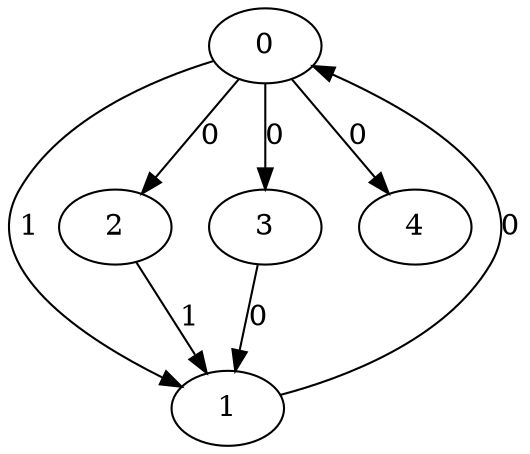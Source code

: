 // Source:127 Canonical: -1 1 0 0 0 0 -1 -1 -1 -1 -1 1 -1 -1 -1 -1 0 -1 -1 -1 -1 -1 -1 -1 -1
digraph HRA_from_127_graph_000 {
  0 -> 1 [label="1"];
  0 -> 2 [label="0"];
  0 -> 3 [label="0"];
  1 -> 0 [label="0"];
  2 -> 1 [label="1"];
  3 -> 1 [label="0"];
  0 -> 4 [label="0"];
}

// Source:127 Canonical: -1 1 0 0 0 0 -1 -1 -1 -1 -1 1 -1 -1 -1 -1 0 -1 -1 -1 0 -1 -1 -1 -1
digraph HRA_from_127_graph_001 {
  0 -> 1 [label="1"];
  0 -> 2 [label="0"];
  0 -> 3 [label="0"];
  1 -> 0 [label="0"];
  2 -> 1 [label="1"];
  3 -> 1 [label="0"];
  0 -> 4 [label="0"];
  4 -> 0 [label="0"];
}

// Source:127 Canonical: -1 1 0 0 -1 0 -1 -1 -1 0 -1 1 -1 -1 -1 -1 0 -1 -1 -1 -1 -1 -1 -1 -1
digraph HRA_from_127_graph_002 {
  0 -> 1 [label="1"];
  0 -> 2 [label="0"];
  0 -> 3 [label="0"];
  1 -> 0 [label="0"];
  2 -> 1 [label="1"];
  3 -> 1 [label="0"];
  1 -> 4 [label="0"];
}

// Source:127 Canonical: -1 1 0 0 0 0 -1 -1 -1 0 -1 1 -1 -1 -1 -1 0 -1 -1 -1 -1 -1 -1 -1 -1
digraph HRA_from_127_graph_003 {
  0 -> 1 [label="1"];
  0 -> 2 [label="0"];
  0 -> 3 [label="0"];
  1 -> 0 [label="0"];
  2 -> 1 [label="1"];
  3 -> 1 [label="0"];
  0 -> 4 [label="0"];
  1 -> 4 [label="0"];
}

// Source:127 Canonical: -1 1 0 0 -1 0 -1 -1 -1 0 -1 1 -1 -1 -1 -1 0 -1 -1 -1 0 -1 -1 -1 -1
digraph HRA_from_127_graph_004 {
  0 -> 1 [label="1"];
  0 -> 2 [label="0"];
  0 -> 3 [label="0"];
  1 -> 0 [label="0"];
  2 -> 1 [label="1"];
  3 -> 1 [label="0"];
  4 -> 0 [label="0"];
  1 -> 4 [label="0"];
}

// Source:127 Canonical: -1 1 0 0 0 0 -1 -1 -1 0 -1 1 -1 -1 -1 -1 0 -1 -1 -1 0 -1 -1 -1 -1
digraph HRA_from_127_graph_005 {
  0 -> 1 [label="1"];
  0 -> 2 [label="0"];
  0 -> 3 [label="0"];
  1 -> 0 [label="0"];
  2 -> 1 [label="1"];
  3 -> 1 [label="0"];
  0 -> 4 [label="0"];
  4 -> 0 [label="0"];
  1 -> 4 [label="0"];
}

// Source:127 Canonical: -1 1 0 0 0 0 -1 -1 -1 -1 -1 1 -1 -1 -1 -1 0 -1 -1 -1 -1 0 -1 -1 -1
digraph HRA_from_127_graph_006 {
  0 -> 1 [label="1"];
  0 -> 2 [label="0"];
  0 -> 3 [label="0"];
  1 -> 0 [label="0"];
  2 -> 1 [label="1"];
  3 -> 1 [label="0"];
  0 -> 4 [label="0"];
  4 -> 1 [label="0"];
}

// Source:127 Canonical: -1 1 0 0 0 0 -1 -1 -1 -1 -1 1 -1 -1 -1 -1 0 -1 -1 -1 0 0 -1 -1 -1
digraph HRA_from_127_graph_007 {
  0 -> 1 [label="1"];
  0 -> 2 [label="0"];
  0 -> 3 [label="0"];
  1 -> 0 [label="0"];
  2 -> 1 [label="1"];
  3 -> 1 [label="0"];
  0 -> 4 [label="0"];
  4 -> 0 [label="0"];
  4 -> 1 [label="0"];
}

// Source:127 Canonical: -1 1 0 0 -1 0 -1 -1 -1 0 -1 1 -1 -1 -1 -1 0 -1 -1 -1 -1 0 -1 -1 -1
digraph HRA_from_127_graph_008 {
  0 -> 1 [label="1"];
  0 -> 2 [label="0"];
  0 -> 3 [label="0"];
  1 -> 0 [label="0"];
  2 -> 1 [label="1"];
  3 -> 1 [label="0"];
  1 -> 4 [label="0"];
  4 -> 1 [label="0"];
}

// Source:127 Canonical: -1 1 0 0 0 0 -1 -1 -1 0 -1 1 -1 -1 -1 -1 0 -1 -1 -1 -1 0 -1 -1 -1
digraph HRA_from_127_graph_009 {
  0 -> 1 [label="1"];
  0 -> 2 [label="0"];
  0 -> 3 [label="0"];
  1 -> 0 [label="0"];
  2 -> 1 [label="1"];
  3 -> 1 [label="0"];
  0 -> 4 [label="0"];
  1 -> 4 [label="0"];
  4 -> 1 [label="0"];
}

// Source:127 Canonical: -1 1 0 0 -1 0 -1 -1 -1 0 -1 1 -1 -1 -1 -1 0 -1 -1 -1 0 0 -1 -1 -1
digraph HRA_from_127_graph_010 {
  0 -> 1 [label="1"];
  0 -> 2 [label="0"];
  0 -> 3 [label="0"];
  1 -> 0 [label="0"];
  2 -> 1 [label="1"];
  3 -> 1 [label="0"];
  4 -> 0 [label="0"];
  1 -> 4 [label="0"];
  4 -> 1 [label="0"];
}

// Source:127 Canonical: -1 1 0 0 0 0 -1 -1 -1 0 -1 1 -1 -1 -1 -1 0 -1 -1 -1 0 0 -1 -1 -1
digraph HRA_from_127_graph_011 {
  0 -> 1 [label="1"];
  0 -> 2 [label="0"];
  0 -> 3 [label="0"];
  1 -> 0 [label="0"];
  2 -> 1 [label="1"];
  3 -> 1 [label="0"];
  0 -> 4 [label="0"];
  4 -> 0 [label="0"];
  1 -> 4 [label="0"];
  4 -> 1 [label="0"];
}

// Source:127 Canonical: -1 1 0 0 -1 0 -1 -1 -1 -1 -1 1 -1 -1 0 -1 0 -1 -1 -1 -1 -1 -1 -1 -1
digraph HRA_from_127_graph_012 {
  0 -> 1 [label="1"];
  0 -> 2 [label="0"];
  0 -> 3 [label="0"];
  1 -> 0 [label="0"];
  2 -> 1 [label="1"];
  3 -> 1 [label="0"];
  2 -> 4 [label="0"];
}

// Source:127 Canonical: -1 1 0 0 0 0 -1 -1 -1 -1 -1 1 -1 -1 0 -1 0 -1 -1 -1 -1 -1 -1 -1 -1
digraph HRA_from_127_graph_013 {
  0 -> 1 [label="1"];
  0 -> 2 [label="0"];
  0 -> 3 [label="0"];
  1 -> 0 [label="0"];
  2 -> 1 [label="1"];
  3 -> 1 [label="0"];
  0 -> 4 [label="0"];
  2 -> 4 [label="0"];
}

// Source:127 Canonical: -1 1 0 0 -1 0 -1 -1 -1 -1 -1 1 -1 -1 0 -1 0 -1 -1 -1 0 -1 -1 -1 -1
digraph HRA_from_127_graph_014 {
  0 -> 1 [label="1"];
  0 -> 2 [label="0"];
  0 -> 3 [label="0"];
  1 -> 0 [label="0"];
  2 -> 1 [label="1"];
  3 -> 1 [label="0"];
  4 -> 0 [label="0"];
  2 -> 4 [label="0"];
}

// Source:127 Canonical: -1 1 0 0 0 0 -1 -1 -1 -1 -1 1 -1 -1 0 -1 0 -1 -1 -1 0 -1 -1 -1 -1
digraph HRA_from_127_graph_015 {
  0 -> 1 [label="1"];
  0 -> 2 [label="0"];
  0 -> 3 [label="0"];
  1 -> 0 [label="0"];
  2 -> 1 [label="1"];
  3 -> 1 [label="0"];
  0 -> 4 [label="0"];
  4 -> 0 [label="0"];
  2 -> 4 [label="0"];
}

// Source:127 Canonical: -1 1 0 0 -1 0 -1 -1 -1 0 -1 1 -1 -1 0 -1 0 -1 -1 -1 -1 -1 -1 -1 -1
digraph HRA_from_127_graph_016 {
  0 -> 1 [label="1"];
  0 -> 2 [label="0"];
  0 -> 3 [label="0"];
  1 -> 0 [label="0"];
  2 -> 1 [label="1"];
  3 -> 1 [label="0"];
  1 -> 4 [label="0"];
  2 -> 4 [label="0"];
}

// Source:127 Canonical: -1 1 0 0 0 0 -1 -1 -1 0 -1 1 -1 -1 0 -1 0 -1 -1 -1 -1 -1 -1 -1 -1
digraph HRA_from_127_graph_017 {
  0 -> 1 [label="1"];
  0 -> 2 [label="0"];
  0 -> 3 [label="0"];
  1 -> 0 [label="0"];
  2 -> 1 [label="1"];
  3 -> 1 [label="0"];
  0 -> 4 [label="0"];
  1 -> 4 [label="0"];
  2 -> 4 [label="0"];
}

// Source:127 Canonical: -1 1 0 0 -1 0 -1 -1 -1 0 -1 1 -1 -1 0 -1 0 -1 -1 -1 0 -1 -1 -1 -1
digraph HRA_from_127_graph_018 {
  0 -> 1 [label="1"];
  0 -> 2 [label="0"];
  0 -> 3 [label="0"];
  1 -> 0 [label="0"];
  2 -> 1 [label="1"];
  3 -> 1 [label="0"];
  4 -> 0 [label="0"];
  1 -> 4 [label="0"];
  2 -> 4 [label="0"];
}

// Source:127 Canonical: -1 1 0 0 0 0 -1 -1 -1 0 -1 1 -1 -1 0 -1 0 -1 -1 -1 0 -1 -1 -1 -1
digraph HRA_from_127_graph_019 {
  0 -> 1 [label="1"];
  0 -> 2 [label="0"];
  0 -> 3 [label="0"];
  1 -> 0 [label="0"];
  2 -> 1 [label="1"];
  3 -> 1 [label="0"];
  0 -> 4 [label="0"];
  4 -> 0 [label="0"];
  1 -> 4 [label="0"];
  2 -> 4 [label="0"];
}

// Source:127 Canonical: -1 1 0 0 -1 0 -1 -1 -1 -1 -1 1 -1 -1 0 -1 0 -1 -1 -1 -1 0 -1 -1 -1
digraph HRA_from_127_graph_020 {
  0 -> 1 [label="1"];
  0 -> 2 [label="0"];
  0 -> 3 [label="0"];
  1 -> 0 [label="0"];
  2 -> 1 [label="1"];
  3 -> 1 [label="0"];
  4 -> 1 [label="0"];
  2 -> 4 [label="0"];
}

// Source:127 Canonical: -1 1 0 0 0 0 -1 -1 -1 -1 -1 1 -1 -1 0 -1 0 -1 -1 -1 -1 0 -1 -1 -1
digraph HRA_from_127_graph_021 {
  0 -> 1 [label="1"];
  0 -> 2 [label="0"];
  0 -> 3 [label="0"];
  1 -> 0 [label="0"];
  2 -> 1 [label="1"];
  3 -> 1 [label="0"];
  0 -> 4 [label="0"];
  4 -> 1 [label="0"];
  2 -> 4 [label="0"];
}

// Source:127 Canonical: -1 1 0 0 -1 0 -1 -1 -1 -1 -1 1 -1 -1 0 -1 0 -1 -1 -1 0 0 -1 -1 -1
digraph HRA_from_127_graph_022 {
  0 -> 1 [label="1"];
  0 -> 2 [label="0"];
  0 -> 3 [label="0"];
  1 -> 0 [label="0"];
  2 -> 1 [label="1"];
  3 -> 1 [label="0"];
  4 -> 0 [label="0"];
  4 -> 1 [label="0"];
  2 -> 4 [label="0"];
}

// Source:127 Canonical: -1 1 0 0 0 0 -1 -1 -1 -1 -1 1 -1 -1 0 -1 0 -1 -1 -1 0 0 -1 -1 -1
digraph HRA_from_127_graph_023 {
  0 -> 1 [label="1"];
  0 -> 2 [label="0"];
  0 -> 3 [label="0"];
  1 -> 0 [label="0"];
  2 -> 1 [label="1"];
  3 -> 1 [label="0"];
  0 -> 4 [label="0"];
  4 -> 0 [label="0"];
  4 -> 1 [label="0"];
  2 -> 4 [label="0"];
}

// Source:127 Canonical: -1 1 0 0 -1 0 -1 -1 -1 0 -1 1 -1 -1 0 -1 0 -1 -1 -1 -1 0 -1 -1 -1
digraph HRA_from_127_graph_024 {
  0 -> 1 [label="1"];
  0 -> 2 [label="0"];
  0 -> 3 [label="0"];
  1 -> 0 [label="0"];
  2 -> 1 [label="1"];
  3 -> 1 [label="0"];
  1 -> 4 [label="0"];
  4 -> 1 [label="0"];
  2 -> 4 [label="0"];
}

// Source:127 Canonical: -1 1 0 0 0 0 -1 -1 -1 0 -1 1 -1 -1 0 -1 0 -1 -1 -1 -1 0 -1 -1 -1
digraph HRA_from_127_graph_025 {
  0 -> 1 [label="1"];
  0 -> 2 [label="0"];
  0 -> 3 [label="0"];
  1 -> 0 [label="0"];
  2 -> 1 [label="1"];
  3 -> 1 [label="0"];
  0 -> 4 [label="0"];
  1 -> 4 [label="0"];
  4 -> 1 [label="0"];
  2 -> 4 [label="0"];
}

// Source:127 Canonical: -1 1 0 0 -1 0 -1 -1 -1 0 -1 1 -1 -1 0 -1 0 -1 -1 -1 0 0 -1 -1 -1
digraph HRA_from_127_graph_026 {
  0 -> 1 [label="1"];
  0 -> 2 [label="0"];
  0 -> 3 [label="0"];
  1 -> 0 [label="0"];
  2 -> 1 [label="1"];
  3 -> 1 [label="0"];
  4 -> 0 [label="0"];
  1 -> 4 [label="0"];
  4 -> 1 [label="0"];
  2 -> 4 [label="0"];
}

// Source:127 Canonical: -1 1 0 0 0 0 -1 -1 -1 0 -1 1 -1 -1 0 -1 0 -1 -1 -1 0 0 -1 -1 -1
digraph HRA_from_127_graph_027 {
  0 -> 1 [label="1"];
  0 -> 2 [label="0"];
  0 -> 3 [label="0"];
  1 -> 0 [label="0"];
  2 -> 1 [label="1"];
  3 -> 1 [label="0"];
  0 -> 4 [label="0"];
  4 -> 0 [label="0"];
  1 -> 4 [label="0"];
  4 -> 1 [label="0"];
  2 -> 4 [label="0"];
}

// Source:127 Canonical: -1 1 0 0 0 0 -1 -1 -1 -1 -1 1 -1 -1 -1 -1 0 -1 -1 -1 -1 -1 0 -1 -1
digraph HRA_from_127_graph_028 {
  0 -> 1 [label="1"];
  0 -> 2 [label="0"];
  0 -> 3 [label="0"];
  1 -> 0 [label="0"];
  2 -> 1 [label="1"];
  3 -> 1 [label="0"];
  0 -> 4 [label="0"];
  4 -> 2 [label="0"];
}

// Source:127 Canonical: -1 1 0 0 0 0 -1 -1 -1 -1 -1 1 -1 -1 -1 -1 0 -1 -1 -1 0 -1 0 -1 -1
digraph HRA_from_127_graph_029 {
  0 -> 1 [label="1"];
  0 -> 2 [label="0"];
  0 -> 3 [label="0"];
  1 -> 0 [label="0"];
  2 -> 1 [label="1"];
  3 -> 1 [label="0"];
  0 -> 4 [label="0"];
  4 -> 0 [label="0"];
  4 -> 2 [label="0"];
}

// Source:127 Canonical: -1 1 0 0 -1 0 -1 -1 -1 0 -1 1 -1 -1 -1 -1 0 -1 -1 -1 -1 -1 0 -1 -1
digraph HRA_from_127_graph_030 {
  0 -> 1 [label="1"];
  0 -> 2 [label="0"];
  0 -> 3 [label="0"];
  1 -> 0 [label="0"];
  2 -> 1 [label="1"];
  3 -> 1 [label="0"];
  1 -> 4 [label="0"];
  4 -> 2 [label="0"];
}

// Source:127 Canonical: -1 1 0 0 0 0 -1 -1 -1 0 -1 1 -1 -1 -1 -1 0 -1 -1 -1 -1 -1 0 -1 -1
digraph HRA_from_127_graph_031 {
  0 -> 1 [label="1"];
  0 -> 2 [label="0"];
  0 -> 3 [label="0"];
  1 -> 0 [label="0"];
  2 -> 1 [label="1"];
  3 -> 1 [label="0"];
  0 -> 4 [label="0"];
  1 -> 4 [label="0"];
  4 -> 2 [label="0"];
}

// Source:127 Canonical: -1 1 0 0 -1 0 -1 -1 -1 0 -1 1 -1 -1 -1 -1 0 -1 -1 -1 0 -1 0 -1 -1
digraph HRA_from_127_graph_032 {
  0 -> 1 [label="1"];
  0 -> 2 [label="0"];
  0 -> 3 [label="0"];
  1 -> 0 [label="0"];
  2 -> 1 [label="1"];
  3 -> 1 [label="0"];
  4 -> 0 [label="0"];
  1 -> 4 [label="0"];
  4 -> 2 [label="0"];
}

// Source:127 Canonical: -1 1 0 0 0 0 -1 -1 -1 0 -1 1 -1 -1 -1 -1 0 -1 -1 -1 0 -1 0 -1 -1
digraph HRA_from_127_graph_033 {
  0 -> 1 [label="1"];
  0 -> 2 [label="0"];
  0 -> 3 [label="0"];
  1 -> 0 [label="0"];
  2 -> 1 [label="1"];
  3 -> 1 [label="0"];
  0 -> 4 [label="0"];
  4 -> 0 [label="0"];
  1 -> 4 [label="0"];
  4 -> 2 [label="0"];
}

// Source:127 Canonical: -1 1 0 0 0 0 -1 -1 -1 -1 -1 1 -1 -1 -1 -1 0 -1 -1 -1 -1 0 0 -1 -1
digraph HRA_from_127_graph_034 {
  0 -> 1 [label="1"];
  0 -> 2 [label="0"];
  0 -> 3 [label="0"];
  1 -> 0 [label="0"];
  2 -> 1 [label="1"];
  3 -> 1 [label="0"];
  0 -> 4 [label="0"];
  4 -> 1 [label="0"];
  4 -> 2 [label="0"];
}

// Source:127 Canonical: -1 1 0 0 0 0 -1 -1 -1 -1 -1 1 -1 -1 -1 -1 0 -1 -1 -1 0 0 0 -1 -1
digraph HRA_from_127_graph_035 {
  0 -> 1 [label="1"];
  0 -> 2 [label="0"];
  0 -> 3 [label="0"];
  1 -> 0 [label="0"];
  2 -> 1 [label="1"];
  3 -> 1 [label="0"];
  0 -> 4 [label="0"];
  4 -> 0 [label="0"];
  4 -> 1 [label="0"];
  4 -> 2 [label="0"];
}

// Source:127 Canonical: -1 1 0 0 -1 0 -1 -1 -1 0 -1 1 -1 -1 -1 -1 0 -1 -1 -1 -1 0 0 -1 -1
digraph HRA_from_127_graph_036 {
  0 -> 1 [label="1"];
  0 -> 2 [label="0"];
  0 -> 3 [label="0"];
  1 -> 0 [label="0"];
  2 -> 1 [label="1"];
  3 -> 1 [label="0"];
  1 -> 4 [label="0"];
  4 -> 1 [label="0"];
  4 -> 2 [label="0"];
}

// Source:127 Canonical: -1 1 0 0 0 0 -1 -1 -1 0 -1 1 -1 -1 -1 -1 0 -1 -1 -1 -1 0 0 -1 -1
digraph HRA_from_127_graph_037 {
  0 -> 1 [label="1"];
  0 -> 2 [label="0"];
  0 -> 3 [label="0"];
  1 -> 0 [label="0"];
  2 -> 1 [label="1"];
  3 -> 1 [label="0"];
  0 -> 4 [label="0"];
  1 -> 4 [label="0"];
  4 -> 1 [label="0"];
  4 -> 2 [label="0"];
}

// Source:127 Canonical: -1 1 0 0 -1 0 -1 -1 -1 0 -1 1 -1 -1 -1 -1 0 -1 -1 -1 0 0 0 -1 -1
digraph HRA_from_127_graph_038 {
  0 -> 1 [label="1"];
  0 -> 2 [label="0"];
  0 -> 3 [label="0"];
  1 -> 0 [label="0"];
  2 -> 1 [label="1"];
  3 -> 1 [label="0"];
  4 -> 0 [label="0"];
  1 -> 4 [label="0"];
  4 -> 1 [label="0"];
  4 -> 2 [label="0"];
}

// Source:127 Canonical: -1 1 0 0 0 0 -1 -1 -1 0 -1 1 -1 -1 -1 -1 0 -1 -1 -1 0 0 0 -1 -1
digraph HRA_from_127_graph_039 {
  0 -> 1 [label="1"];
  0 -> 2 [label="0"];
  0 -> 3 [label="0"];
  1 -> 0 [label="0"];
  2 -> 1 [label="1"];
  3 -> 1 [label="0"];
  0 -> 4 [label="0"];
  4 -> 0 [label="0"];
  1 -> 4 [label="0"];
  4 -> 1 [label="0"];
  4 -> 2 [label="0"];
}

// Source:127 Canonical: -1 1 0 0 -1 0 -1 -1 -1 -1 -1 1 -1 -1 0 -1 0 -1 -1 -1 -1 -1 0 -1 -1
digraph HRA_from_127_graph_040 {
  0 -> 1 [label="1"];
  0 -> 2 [label="0"];
  0 -> 3 [label="0"];
  1 -> 0 [label="0"];
  2 -> 1 [label="1"];
  3 -> 1 [label="0"];
  2 -> 4 [label="0"];
  4 -> 2 [label="0"];
}

// Source:127 Canonical: -1 1 0 0 0 0 -1 -1 -1 -1 -1 1 -1 -1 0 -1 0 -1 -1 -1 -1 -1 0 -1 -1
digraph HRA_from_127_graph_041 {
  0 -> 1 [label="1"];
  0 -> 2 [label="0"];
  0 -> 3 [label="0"];
  1 -> 0 [label="0"];
  2 -> 1 [label="1"];
  3 -> 1 [label="0"];
  0 -> 4 [label="0"];
  2 -> 4 [label="0"];
  4 -> 2 [label="0"];
}

// Source:127 Canonical: -1 1 0 0 -1 0 -1 -1 -1 -1 -1 1 -1 -1 0 -1 0 -1 -1 -1 0 -1 0 -1 -1
digraph HRA_from_127_graph_042 {
  0 -> 1 [label="1"];
  0 -> 2 [label="0"];
  0 -> 3 [label="0"];
  1 -> 0 [label="0"];
  2 -> 1 [label="1"];
  3 -> 1 [label="0"];
  4 -> 0 [label="0"];
  2 -> 4 [label="0"];
  4 -> 2 [label="0"];
}

// Source:127 Canonical: -1 1 0 0 0 0 -1 -1 -1 -1 -1 1 -1 -1 0 -1 0 -1 -1 -1 0 -1 0 -1 -1
digraph HRA_from_127_graph_043 {
  0 -> 1 [label="1"];
  0 -> 2 [label="0"];
  0 -> 3 [label="0"];
  1 -> 0 [label="0"];
  2 -> 1 [label="1"];
  3 -> 1 [label="0"];
  0 -> 4 [label="0"];
  4 -> 0 [label="0"];
  2 -> 4 [label="0"];
  4 -> 2 [label="0"];
}

// Source:127 Canonical: -1 1 0 0 -1 0 -1 -1 -1 0 -1 1 -1 -1 0 -1 0 -1 -1 -1 -1 -1 0 -1 -1
digraph HRA_from_127_graph_044 {
  0 -> 1 [label="1"];
  0 -> 2 [label="0"];
  0 -> 3 [label="0"];
  1 -> 0 [label="0"];
  2 -> 1 [label="1"];
  3 -> 1 [label="0"];
  1 -> 4 [label="0"];
  2 -> 4 [label="0"];
  4 -> 2 [label="0"];
}

// Source:127 Canonical: -1 1 0 0 0 0 -1 -1 -1 0 -1 1 -1 -1 0 -1 0 -1 -1 -1 -1 -1 0 -1 -1
digraph HRA_from_127_graph_045 {
  0 -> 1 [label="1"];
  0 -> 2 [label="0"];
  0 -> 3 [label="0"];
  1 -> 0 [label="0"];
  2 -> 1 [label="1"];
  3 -> 1 [label="0"];
  0 -> 4 [label="0"];
  1 -> 4 [label="0"];
  2 -> 4 [label="0"];
  4 -> 2 [label="0"];
}

// Source:127 Canonical: -1 1 0 0 -1 0 -1 -1 -1 0 -1 1 -1 -1 0 -1 0 -1 -1 -1 0 -1 0 -1 -1
digraph HRA_from_127_graph_046 {
  0 -> 1 [label="1"];
  0 -> 2 [label="0"];
  0 -> 3 [label="0"];
  1 -> 0 [label="0"];
  2 -> 1 [label="1"];
  3 -> 1 [label="0"];
  4 -> 0 [label="0"];
  1 -> 4 [label="0"];
  2 -> 4 [label="0"];
  4 -> 2 [label="0"];
}

// Source:127 Canonical: -1 1 0 0 0 0 -1 -1 -1 0 -1 1 -1 -1 0 -1 0 -1 -1 -1 0 -1 0 -1 -1
digraph HRA_from_127_graph_047 {
  0 -> 1 [label="1"];
  0 -> 2 [label="0"];
  0 -> 3 [label="0"];
  1 -> 0 [label="0"];
  2 -> 1 [label="1"];
  3 -> 1 [label="0"];
  0 -> 4 [label="0"];
  4 -> 0 [label="0"];
  1 -> 4 [label="0"];
  2 -> 4 [label="0"];
  4 -> 2 [label="0"];
}

// Source:127 Canonical: -1 1 0 0 -1 0 -1 -1 -1 -1 -1 1 -1 -1 0 -1 0 -1 -1 -1 -1 0 0 -1 -1
digraph HRA_from_127_graph_048 {
  0 -> 1 [label="1"];
  0 -> 2 [label="0"];
  0 -> 3 [label="0"];
  1 -> 0 [label="0"];
  2 -> 1 [label="1"];
  3 -> 1 [label="0"];
  4 -> 1 [label="0"];
  2 -> 4 [label="0"];
  4 -> 2 [label="0"];
}

// Source:127 Canonical: -1 1 0 0 0 0 -1 -1 -1 -1 -1 1 -1 -1 0 -1 0 -1 -1 -1 -1 0 0 -1 -1
digraph HRA_from_127_graph_049 {
  0 -> 1 [label="1"];
  0 -> 2 [label="0"];
  0 -> 3 [label="0"];
  1 -> 0 [label="0"];
  2 -> 1 [label="1"];
  3 -> 1 [label="0"];
  0 -> 4 [label="0"];
  4 -> 1 [label="0"];
  2 -> 4 [label="0"];
  4 -> 2 [label="0"];
}

// Source:127 Canonical: -1 1 0 0 -1 0 -1 -1 -1 -1 -1 1 -1 -1 0 -1 0 -1 -1 -1 0 0 0 -1 -1
digraph HRA_from_127_graph_050 {
  0 -> 1 [label="1"];
  0 -> 2 [label="0"];
  0 -> 3 [label="0"];
  1 -> 0 [label="0"];
  2 -> 1 [label="1"];
  3 -> 1 [label="0"];
  4 -> 0 [label="0"];
  4 -> 1 [label="0"];
  2 -> 4 [label="0"];
  4 -> 2 [label="0"];
}

// Source:127 Canonical: -1 1 0 0 0 0 -1 -1 -1 -1 -1 1 -1 -1 0 -1 0 -1 -1 -1 0 0 0 -1 -1
digraph HRA_from_127_graph_051 {
  0 -> 1 [label="1"];
  0 -> 2 [label="0"];
  0 -> 3 [label="0"];
  1 -> 0 [label="0"];
  2 -> 1 [label="1"];
  3 -> 1 [label="0"];
  0 -> 4 [label="0"];
  4 -> 0 [label="0"];
  4 -> 1 [label="0"];
  2 -> 4 [label="0"];
  4 -> 2 [label="0"];
}

// Source:127 Canonical: -1 1 0 0 -1 0 -1 -1 -1 0 -1 1 -1 -1 0 -1 0 -1 -1 -1 -1 0 0 -1 -1
digraph HRA_from_127_graph_052 {
  0 -> 1 [label="1"];
  0 -> 2 [label="0"];
  0 -> 3 [label="0"];
  1 -> 0 [label="0"];
  2 -> 1 [label="1"];
  3 -> 1 [label="0"];
  1 -> 4 [label="0"];
  4 -> 1 [label="0"];
  2 -> 4 [label="0"];
  4 -> 2 [label="0"];
}

// Source:127 Canonical: -1 1 0 0 0 0 -1 -1 -1 0 -1 1 -1 -1 0 -1 0 -1 -1 -1 -1 0 0 -1 -1
digraph HRA_from_127_graph_053 {
  0 -> 1 [label="1"];
  0 -> 2 [label="0"];
  0 -> 3 [label="0"];
  1 -> 0 [label="0"];
  2 -> 1 [label="1"];
  3 -> 1 [label="0"];
  0 -> 4 [label="0"];
  1 -> 4 [label="0"];
  4 -> 1 [label="0"];
  2 -> 4 [label="0"];
  4 -> 2 [label="0"];
}

// Source:127 Canonical: -1 1 0 0 -1 0 -1 -1 -1 0 -1 1 -1 -1 0 -1 0 -1 -1 -1 0 0 0 -1 -1
digraph HRA_from_127_graph_054 {
  0 -> 1 [label="1"];
  0 -> 2 [label="0"];
  0 -> 3 [label="0"];
  1 -> 0 [label="0"];
  2 -> 1 [label="1"];
  3 -> 1 [label="0"];
  4 -> 0 [label="0"];
  1 -> 4 [label="0"];
  4 -> 1 [label="0"];
  2 -> 4 [label="0"];
  4 -> 2 [label="0"];
}

// Source:127 Canonical: -1 1 0 0 0 0 -1 -1 -1 0 -1 1 -1 -1 0 -1 0 -1 -1 -1 0 0 0 -1 -1
digraph HRA_from_127_graph_055 {
  0 -> 1 [label="1"];
  0 -> 2 [label="0"];
  0 -> 3 [label="0"];
  1 -> 0 [label="0"];
  2 -> 1 [label="1"];
  3 -> 1 [label="0"];
  0 -> 4 [label="0"];
  4 -> 0 [label="0"];
  1 -> 4 [label="0"];
  4 -> 1 [label="0"];
  2 -> 4 [label="0"];
  4 -> 2 [label="0"];
}

// Source:127 Canonical: -1 1 0 0 -1 0 -1 -1 -1 -1 -1 1 -1 -1 -1 -1 0 -1 -1 0 -1 -1 -1 -1 -1
digraph HRA_from_127_graph_056 {
  0 -> 1 [label="1"];
  0 -> 2 [label="0"];
  0 -> 3 [label="0"];
  1 -> 0 [label="0"];
  2 -> 1 [label="1"];
  3 -> 1 [label="0"];
  3 -> 4 [label="0"];
}

// Source:127 Canonical: -1 1 0 0 0 0 -1 -1 -1 -1 -1 1 -1 -1 -1 -1 0 -1 -1 0 -1 -1 -1 -1 -1
digraph HRA_from_127_graph_057 {
  0 -> 1 [label="1"];
  0 -> 2 [label="0"];
  0 -> 3 [label="0"];
  1 -> 0 [label="0"];
  2 -> 1 [label="1"];
  3 -> 1 [label="0"];
  0 -> 4 [label="0"];
  3 -> 4 [label="0"];
}

// Source:127 Canonical: -1 1 0 0 -1 0 -1 -1 -1 -1 -1 1 -1 -1 -1 -1 0 -1 -1 0 0 -1 -1 -1 -1
digraph HRA_from_127_graph_058 {
  0 -> 1 [label="1"];
  0 -> 2 [label="0"];
  0 -> 3 [label="0"];
  1 -> 0 [label="0"];
  2 -> 1 [label="1"];
  3 -> 1 [label="0"];
  4 -> 0 [label="0"];
  3 -> 4 [label="0"];
}

// Source:127 Canonical: -1 1 0 0 0 0 -1 -1 -1 -1 -1 1 -1 -1 -1 -1 0 -1 -1 0 0 -1 -1 -1 -1
digraph HRA_from_127_graph_059 {
  0 -> 1 [label="1"];
  0 -> 2 [label="0"];
  0 -> 3 [label="0"];
  1 -> 0 [label="0"];
  2 -> 1 [label="1"];
  3 -> 1 [label="0"];
  0 -> 4 [label="0"];
  4 -> 0 [label="0"];
  3 -> 4 [label="0"];
}

// Source:127 Canonical: -1 1 0 0 -1 0 -1 -1 -1 0 -1 1 -1 -1 -1 -1 0 -1 -1 0 -1 -1 -1 -1 -1
digraph HRA_from_127_graph_060 {
  0 -> 1 [label="1"];
  0 -> 2 [label="0"];
  0 -> 3 [label="0"];
  1 -> 0 [label="0"];
  2 -> 1 [label="1"];
  3 -> 1 [label="0"];
  1 -> 4 [label="0"];
  3 -> 4 [label="0"];
}

// Source:127 Canonical: -1 1 0 0 0 0 -1 -1 -1 0 -1 1 -1 -1 -1 -1 0 -1 -1 0 -1 -1 -1 -1 -1
digraph HRA_from_127_graph_061 {
  0 -> 1 [label="1"];
  0 -> 2 [label="0"];
  0 -> 3 [label="0"];
  1 -> 0 [label="0"];
  2 -> 1 [label="1"];
  3 -> 1 [label="0"];
  0 -> 4 [label="0"];
  1 -> 4 [label="0"];
  3 -> 4 [label="0"];
}

// Source:127 Canonical: -1 1 0 0 -1 0 -1 -1 -1 0 -1 1 -1 -1 -1 -1 0 -1 -1 0 0 -1 -1 -1 -1
digraph HRA_from_127_graph_062 {
  0 -> 1 [label="1"];
  0 -> 2 [label="0"];
  0 -> 3 [label="0"];
  1 -> 0 [label="0"];
  2 -> 1 [label="1"];
  3 -> 1 [label="0"];
  4 -> 0 [label="0"];
  1 -> 4 [label="0"];
  3 -> 4 [label="0"];
}

// Source:127 Canonical: -1 1 0 0 0 0 -1 -1 -1 0 -1 1 -1 -1 -1 -1 0 -1 -1 0 0 -1 -1 -1 -1
digraph HRA_from_127_graph_063 {
  0 -> 1 [label="1"];
  0 -> 2 [label="0"];
  0 -> 3 [label="0"];
  1 -> 0 [label="0"];
  2 -> 1 [label="1"];
  3 -> 1 [label="0"];
  0 -> 4 [label="0"];
  4 -> 0 [label="0"];
  1 -> 4 [label="0"];
  3 -> 4 [label="0"];
}

// Source:127 Canonical: -1 1 0 0 -1 0 -1 -1 -1 -1 -1 1 -1 -1 -1 -1 0 -1 -1 0 -1 0 -1 -1 -1
digraph HRA_from_127_graph_064 {
  0 -> 1 [label="1"];
  0 -> 2 [label="0"];
  0 -> 3 [label="0"];
  1 -> 0 [label="0"];
  2 -> 1 [label="1"];
  3 -> 1 [label="0"];
  4 -> 1 [label="0"];
  3 -> 4 [label="0"];
}

// Source:127 Canonical: -1 1 0 0 0 0 -1 -1 -1 -1 -1 1 -1 -1 -1 -1 0 -1 -1 0 -1 0 -1 -1 -1
digraph HRA_from_127_graph_065 {
  0 -> 1 [label="1"];
  0 -> 2 [label="0"];
  0 -> 3 [label="0"];
  1 -> 0 [label="0"];
  2 -> 1 [label="1"];
  3 -> 1 [label="0"];
  0 -> 4 [label="0"];
  4 -> 1 [label="0"];
  3 -> 4 [label="0"];
}

// Source:127 Canonical: -1 1 0 0 -1 0 -1 -1 -1 -1 -1 1 -1 -1 -1 -1 0 -1 -1 0 0 0 -1 -1 -1
digraph HRA_from_127_graph_066 {
  0 -> 1 [label="1"];
  0 -> 2 [label="0"];
  0 -> 3 [label="0"];
  1 -> 0 [label="0"];
  2 -> 1 [label="1"];
  3 -> 1 [label="0"];
  4 -> 0 [label="0"];
  4 -> 1 [label="0"];
  3 -> 4 [label="0"];
}

// Source:127 Canonical: -1 1 0 0 0 0 -1 -1 -1 -1 -1 1 -1 -1 -1 -1 0 -1 -1 0 0 0 -1 -1 -1
digraph HRA_from_127_graph_067 {
  0 -> 1 [label="1"];
  0 -> 2 [label="0"];
  0 -> 3 [label="0"];
  1 -> 0 [label="0"];
  2 -> 1 [label="1"];
  3 -> 1 [label="0"];
  0 -> 4 [label="0"];
  4 -> 0 [label="0"];
  4 -> 1 [label="0"];
  3 -> 4 [label="0"];
}

// Source:127 Canonical: -1 1 0 0 -1 0 -1 -1 -1 0 -1 1 -1 -1 -1 -1 0 -1 -1 0 -1 0 -1 -1 -1
digraph HRA_from_127_graph_068 {
  0 -> 1 [label="1"];
  0 -> 2 [label="0"];
  0 -> 3 [label="0"];
  1 -> 0 [label="0"];
  2 -> 1 [label="1"];
  3 -> 1 [label="0"];
  1 -> 4 [label="0"];
  4 -> 1 [label="0"];
  3 -> 4 [label="0"];
}

// Source:127 Canonical: -1 1 0 0 0 0 -1 -1 -1 0 -1 1 -1 -1 -1 -1 0 -1 -1 0 -1 0 -1 -1 -1
digraph HRA_from_127_graph_069 {
  0 -> 1 [label="1"];
  0 -> 2 [label="0"];
  0 -> 3 [label="0"];
  1 -> 0 [label="0"];
  2 -> 1 [label="1"];
  3 -> 1 [label="0"];
  0 -> 4 [label="0"];
  1 -> 4 [label="0"];
  4 -> 1 [label="0"];
  3 -> 4 [label="0"];
}

// Source:127 Canonical: -1 1 0 0 -1 0 -1 -1 -1 0 -1 1 -1 -1 -1 -1 0 -1 -1 0 0 0 -1 -1 -1
digraph HRA_from_127_graph_070 {
  0 -> 1 [label="1"];
  0 -> 2 [label="0"];
  0 -> 3 [label="0"];
  1 -> 0 [label="0"];
  2 -> 1 [label="1"];
  3 -> 1 [label="0"];
  4 -> 0 [label="0"];
  1 -> 4 [label="0"];
  4 -> 1 [label="0"];
  3 -> 4 [label="0"];
}

// Source:127 Canonical: -1 1 0 0 0 0 -1 -1 -1 0 -1 1 -1 -1 -1 -1 0 -1 -1 0 0 0 -1 -1 -1
digraph HRA_from_127_graph_071 {
  0 -> 1 [label="1"];
  0 -> 2 [label="0"];
  0 -> 3 [label="0"];
  1 -> 0 [label="0"];
  2 -> 1 [label="1"];
  3 -> 1 [label="0"];
  0 -> 4 [label="0"];
  4 -> 0 [label="0"];
  1 -> 4 [label="0"];
  4 -> 1 [label="0"];
  3 -> 4 [label="0"];
}

// Source:127 Canonical: -1 1 0 0 -1 0 -1 -1 -1 -1 -1 1 -1 -1 0 -1 0 -1 -1 0 -1 -1 -1 -1 -1
digraph HRA_from_127_graph_072 {
  0 -> 1 [label="1"];
  0 -> 2 [label="0"];
  0 -> 3 [label="0"];
  1 -> 0 [label="0"];
  2 -> 1 [label="1"];
  3 -> 1 [label="0"];
  2 -> 4 [label="0"];
  3 -> 4 [label="0"];
}

// Source:127 Canonical: -1 1 0 0 0 0 -1 -1 -1 -1 -1 1 -1 -1 0 -1 0 -1 -1 0 -1 -1 -1 -1 -1
digraph HRA_from_127_graph_073 {
  0 -> 1 [label="1"];
  0 -> 2 [label="0"];
  0 -> 3 [label="0"];
  1 -> 0 [label="0"];
  2 -> 1 [label="1"];
  3 -> 1 [label="0"];
  0 -> 4 [label="0"];
  2 -> 4 [label="0"];
  3 -> 4 [label="0"];
}

// Source:127 Canonical: -1 1 0 0 -1 0 -1 -1 -1 -1 -1 1 -1 -1 0 -1 0 -1 -1 0 0 -1 -1 -1 -1
digraph HRA_from_127_graph_074 {
  0 -> 1 [label="1"];
  0 -> 2 [label="0"];
  0 -> 3 [label="0"];
  1 -> 0 [label="0"];
  2 -> 1 [label="1"];
  3 -> 1 [label="0"];
  4 -> 0 [label="0"];
  2 -> 4 [label="0"];
  3 -> 4 [label="0"];
}

// Source:127 Canonical: -1 1 0 0 0 0 -1 -1 -1 -1 -1 1 -1 -1 0 -1 0 -1 -1 0 0 -1 -1 -1 -1
digraph HRA_from_127_graph_075 {
  0 -> 1 [label="1"];
  0 -> 2 [label="0"];
  0 -> 3 [label="0"];
  1 -> 0 [label="0"];
  2 -> 1 [label="1"];
  3 -> 1 [label="0"];
  0 -> 4 [label="0"];
  4 -> 0 [label="0"];
  2 -> 4 [label="0"];
  3 -> 4 [label="0"];
}

// Source:127 Canonical: -1 1 0 0 -1 0 -1 -1 -1 0 -1 1 -1 -1 0 -1 0 -1 -1 0 -1 -1 -1 -1 -1
digraph HRA_from_127_graph_076 {
  0 -> 1 [label="1"];
  0 -> 2 [label="0"];
  0 -> 3 [label="0"];
  1 -> 0 [label="0"];
  2 -> 1 [label="1"];
  3 -> 1 [label="0"];
  1 -> 4 [label="0"];
  2 -> 4 [label="0"];
  3 -> 4 [label="0"];
}

// Source:127 Canonical: -1 1 0 0 0 0 -1 -1 -1 0 -1 1 -1 -1 0 -1 0 -1 -1 0 -1 -1 -1 -1 -1
digraph HRA_from_127_graph_077 {
  0 -> 1 [label="1"];
  0 -> 2 [label="0"];
  0 -> 3 [label="0"];
  1 -> 0 [label="0"];
  2 -> 1 [label="1"];
  3 -> 1 [label="0"];
  0 -> 4 [label="0"];
  1 -> 4 [label="0"];
  2 -> 4 [label="0"];
  3 -> 4 [label="0"];
}

// Source:127 Canonical: -1 1 0 0 -1 0 -1 -1 -1 0 -1 1 -1 -1 0 -1 0 -1 -1 0 0 -1 -1 -1 -1
digraph HRA_from_127_graph_078 {
  0 -> 1 [label="1"];
  0 -> 2 [label="0"];
  0 -> 3 [label="0"];
  1 -> 0 [label="0"];
  2 -> 1 [label="1"];
  3 -> 1 [label="0"];
  4 -> 0 [label="0"];
  1 -> 4 [label="0"];
  2 -> 4 [label="0"];
  3 -> 4 [label="0"];
}

// Source:127 Canonical: -1 1 0 0 0 0 -1 -1 -1 0 -1 1 -1 -1 0 -1 0 -1 -1 0 0 -1 -1 -1 -1
digraph HRA_from_127_graph_079 {
  0 -> 1 [label="1"];
  0 -> 2 [label="0"];
  0 -> 3 [label="0"];
  1 -> 0 [label="0"];
  2 -> 1 [label="1"];
  3 -> 1 [label="0"];
  0 -> 4 [label="0"];
  4 -> 0 [label="0"];
  1 -> 4 [label="0"];
  2 -> 4 [label="0"];
  3 -> 4 [label="0"];
}

// Source:127 Canonical: -1 1 0 0 -1 0 -1 -1 -1 -1 -1 1 -1 -1 0 -1 0 -1 -1 0 -1 0 -1 -1 -1
digraph HRA_from_127_graph_080 {
  0 -> 1 [label="1"];
  0 -> 2 [label="0"];
  0 -> 3 [label="0"];
  1 -> 0 [label="0"];
  2 -> 1 [label="1"];
  3 -> 1 [label="0"];
  4 -> 1 [label="0"];
  2 -> 4 [label="0"];
  3 -> 4 [label="0"];
}

// Source:127 Canonical: -1 1 0 0 0 0 -1 -1 -1 -1 -1 1 -1 -1 0 -1 0 -1 -1 0 -1 0 -1 -1 -1
digraph HRA_from_127_graph_081 {
  0 -> 1 [label="1"];
  0 -> 2 [label="0"];
  0 -> 3 [label="0"];
  1 -> 0 [label="0"];
  2 -> 1 [label="1"];
  3 -> 1 [label="0"];
  0 -> 4 [label="0"];
  4 -> 1 [label="0"];
  2 -> 4 [label="0"];
  3 -> 4 [label="0"];
}

// Source:127 Canonical: -1 1 0 0 -1 0 -1 -1 -1 -1 -1 1 -1 -1 0 -1 0 -1 -1 0 0 0 -1 -1 -1
digraph HRA_from_127_graph_082 {
  0 -> 1 [label="1"];
  0 -> 2 [label="0"];
  0 -> 3 [label="0"];
  1 -> 0 [label="0"];
  2 -> 1 [label="1"];
  3 -> 1 [label="0"];
  4 -> 0 [label="0"];
  4 -> 1 [label="0"];
  2 -> 4 [label="0"];
  3 -> 4 [label="0"];
}

// Source:127 Canonical: -1 1 0 0 0 0 -1 -1 -1 -1 -1 1 -1 -1 0 -1 0 -1 -1 0 0 0 -1 -1 -1
digraph HRA_from_127_graph_083 {
  0 -> 1 [label="1"];
  0 -> 2 [label="0"];
  0 -> 3 [label="0"];
  1 -> 0 [label="0"];
  2 -> 1 [label="1"];
  3 -> 1 [label="0"];
  0 -> 4 [label="0"];
  4 -> 0 [label="0"];
  4 -> 1 [label="0"];
  2 -> 4 [label="0"];
  3 -> 4 [label="0"];
}

// Source:127 Canonical: -1 1 0 0 -1 0 -1 -1 -1 0 -1 1 -1 -1 0 -1 0 -1 -1 0 -1 0 -1 -1 -1
digraph HRA_from_127_graph_084 {
  0 -> 1 [label="1"];
  0 -> 2 [label="0"];
  0 -> 3 [label="0"];
  1 -> 0 [label="0"];
  2 -> 1 [label="1"];
  3 -> 1 [label="0"];
  1 -> 4 [label="0"];
  4 -> 1 [label="0"];
  2 -> 4 [label="0"];
  3 -> 4 [label="0"];
}

// Source:127 Canonical: -1 1 0 0 0 0 -1 -1 -1 0 -1 1 -1 -1 0 -1 0 -1 -1 0 -1 0 -1 -1 -1
digraph HRA_from_127_graph_085 {
  0 -> 1 [label="1"];
  0 -> 2 [label="0"];
  0 -> 3 [label="0"];
  1 -> 0 [label="0"];
  2 -> 1 [label="1"];
  3 -> 1 [label="0"];
  0 -> 4 [label="0"];
  1 -> 4 [label="0"];
  4 -> 1 [label="0"];
  2 -> 4 [label="0"];
  3 -> 4 [label="0"];
}

// Source:127 Canonical: -1 1 0 0 -1 0 -1 -1 -1 0 -1 1 -1 -1 0 -1 0 -1 -1 0 0 0 -1 -1 -1
digraph HRA_from_127_graph_086 {
  0 -> 1 [label="1"];
  0 -> 2 [label="0"];
  0 -> 3 [label="0"];
  1 -> 0 [label="0"];
  2 -> 1 [label="1"];
  3 -> 1 [label="0"];
  4 -> 0 [label="0"];
  1 -> 4 [label="0"];
  4 -> 1 [label="0"];
  2 -> 4 [label="0"];
  3 -> 4 [label="0"];
}

// Source:127 Canonical: -1 1 0 0 0 0 -1 -1 -1 0 -1 1 -1 -1 0 -1 0 -1 -1 0 0 0 -1 -1 -1
digraph HRA_from_127_graph_087 {
  0 -> 1 [label="1"];
  0 -> 2 [label="0"];
  0 -> 3 [label="0"];
  1 -> 0 [label="0"];
  2 -> 1 [label="1"];
  3 -> 1 [label="0"];
  0 -> 4 [label="0"];
  4 -> 0 [label="0"];
  1 -> 4 [label="0"];
  4 -> 1 [label="0"];
  2 -> 4 [label="0"];
  3 -> 4 [label="0"];
}

// Source:127 Canonical: -1 1 0 0 -1 0 -1 -1 -1 -1 -1 1 -1 -1 -1 -1 0 -1 -1 0 -1 -1 0 -1 -1
digraph HRA_from_127_graph_088 {
  0 -> 1 [label="1"];
  0 -> 2 [label="0"];
  0 -> 3 [label="0"];
  1 -> 0 [label="0"];
  2 -> 1 [label="1"];
  3 -> 1 [label="0"];
  4 -> 2 [label="0"];
  3 -> 4 [label="0"];
}

// Source:127 Canonical: -1 1 0 0 0 0 -1 -1 -1 -1 -1 1 -1 -1 -1 -1 0 -1 -1 0 -1 -1 0 -1 -1
digraph HRA_from_127_graph_089 {
  0 -> 1 [label="1"];
  0 -> 2 [label="0"];
  0 -> 3 [label="0"];
  1 -> 0 [label="0"];
  2 -> 1 [label="1"];
  3 -> 1 [label="0"];
  0 -> 4 [label="0"];
  4 -> 2 [label="0"];
  3 -> 4 [label="0"];
}

// Source:127 Canonical: -1 1 0 0 -1 0 -1 -1 -1 -1 -1 1 -1 -1 -1 -1 0 -1 -1 0 0 -1 0 -1 -1
digraph HRA_from_127_graph_090 {
  0 -> 1 [label="1"];
  0 -> 2 [label="0"];
  0 -> 3 [label="0"];
  1 -> 0 [label="0"];
  2 -> 1 [label="1"];
  3 -> 1 [label="0"];
  4 -> 0 [label="0"];
  4 -> 2 [label="0"];
  3 -> 4 [label="0"];
}

// Source:127 Canonical: -1 1 0 0 0 0 -1 -1 -1 -1 -1 1 -1 -1 -1 -1 0 -1 -1 0 0 -1 0 -1 -1
digraph HRA_from_127_graph_091 {
  0 -> 1 [label="1"];
  0 -> 2 [label="0"];
  0 -> 3 [label="0"];
  1 -> 0 [label="0"];
  2 -> 1 [label="1"];
  3 -> 1 [label="0"];
  0 -> 4 [label="0"];
  4 -> 0 [label="0"];
  4 -> 2 [label="0"];
  3 -> 4 [label="0"];
}

// Source:127 Canonical: -1 1 0 0 -1 0 -1 -1 -1 0 -1 1 -1 -1 -1 -1 0 -1 -1 0 -1 -1 0 -1 -1
digraph HRA_from_127_graph_092 {
  0 -> 1 [label="1"];
  0 -> 2 [label="0"];
  0 -> 3 [label="0"];
  1 -> 0 [label="0"];
  2 -> 1 [label="1"];
  3 -> 1 [label="0"];
  1 -> 4 [label="0"];
  4 -> 2 [label="0"];
  3 -> 4 [label="0"];
}

// Source:127 Canonical: -1 1 0 0 0 0 -1 -1 -1 0 -1 1 -1 -1 -1 -1 0 -1 -1 0 -1 -1 0 -1 -1
digraph HRA_from_127_graph_093 {
  0 -> 1 [label="1"];
  0 -> 2 [label="0"];
  0 -> 3 [label="0"];
  1 -> 0 [label="0"];
  2 -> 1 [label="1"];
  3 -> 1 [label="0"];
  0 -> 4 [label="0"];
  1 -> 4 [label="0"];
  4 -> 2 [label="0"];
  3 -> 4 [label="0"];
}

// Source:127 Canonical: -1 1 0 0 -1 0 -1 -1 -1 0 -1 1 -1 -1 -1 -1 0 -1 -1 0 0 -1 0 -1 -1
digraph HRA_from_127_graph_094 {
  0 -> 1 [label="1"];
  0 -> 2 [label="0"];
  0 -> 3 [label="0"];
  1 -> 0 [label="0"];
  2 -> 1 [label="1"];
  3 -> 1 [label="0"];
  4 -> 0 [label="0"];
  1 -> 4 [label="0"];
  4 -> 2 [label="0"];
  3 -> 4 [label="0"];
}

// Source:127 Canonical: -1 1 0 0 0 0 -1 -1 -1 0 -1 1 -1 -1 -1 -1 0 -1 -1 0 0 -1 0 -1 -1
digraph HRA_from_127_graph_095 {
  0 -> 1 [label="1"];
  0 -> 2 [label="0"];
  0 -> 3 [label="0"];
  1 -> 0 [label="0"];
  2 -> 1 [label="1"];
  3 -> 1 [label="0"];
  0 -> 4 [label="0"];
  4 -> 0 [label="0"];
  1 -> 4 [label="0"];
  4 -> 2 [label="0"];
  3 -> 4 [label="0"];
}

// Source:127 Canonical: -1 1 0 0 -1 0 -1 -1 -1 -1 -1 1 -1 -1 -1 -1 0 -1 -1 0 -1 0 0 -1 -1
digraph HRA_from_127_graph_096 {
  0 -> 1 [label="1"];
  0 -> 2 [label="0"];
  0 -> 3 [label="0"];
  1 -> 0 [label="0"];
  2 -> 1 [label="1"];
  3 -> 1 [label="0"];
  4 -> 1 [label="0"];
  4 -> 2 [label="0"];
  3 -> 4 [label="0"];
}

// Source:127 Canonical: -1 1 0 0 0 0 -1 -1 -1 -1 -1 1 -1 -1 -1 -1 0 -1 -1 0 -1 0 0 -1 -1
digraph HRA_from_127_graph_097 {
  0 -> 1 [label="1"];
  0 -> 2 [label="0"];
  0 -> 3 [label="0"];
  1 -> 0 [label="0"];
  2 -> 1 [label="1"];
  3 -> 1 [label="0"];
  0 -> 4 [label="0"];
  4 -> 1 [label="0"];
  4 -> 2 [label="0"];
  3 -> 4 [label="0"];
}

// Source:127 Canonical: -1 1 0 0 -1 0 -1 -1 -1 -1 -1 1 -1 -1 -1 -1 0 -1 -1 0 0 0 0 -1 -1
digraph HRA_from_127_graph_098 {
  0 -> 1 [label="1"];
  0 -> 2 [label="0"];
  0 -> 3 [label="0"];
  1 -> 0 [label="0"];
  2 -> 1 [label="1"];
  3 -> 1 [label="0"];
  4 -> 0 [label="0"];
  4 -> 1 [label="0"];
  4 -> 2 [label="0"];
  3 -> 4 [label="0"];
}

// Source:127 Canonical: -1 1 0 0 0 0 -1 -1 -1 -1 -1 1 -1 -1 -1 -1 0 -1 -1 0 0 0 0 -1 -1
digraph HRA_from_127_graph_099 {
  0 -> 1 [label="1"];
  0 -> 2 [label="0"];
  0 -> 3 [label="0"];
  1 -> 0 [label="0"];
  2 -> 1 [label="1"];
  3 -> 1 [label="0"];
  0 -> 4 [label="0"];
  4 -> 0 [label="0"];
  4 -> 1 [label="0"];
  4 -> 2 [label="0"];
  3 -> 4 [label="0"];
}

// Source:127 Canonical: -1 1 0 0 -1 0 -1 -1 -1 0 -1 1 -1 -1 -1 -1 0 -1 -1 0 -1 0 0 -1 -1
digraph HRA_from_127_graph_100 {
  0 -> 1 [label="1"];
  0 -> 2 [label="0"];
  0 -> 3 [label="0"];
  1 -> 0 [label="0"];
  2 -> 1 [label="1"];
  3 -> 1 [label="0"];
  1 -> 4 [label="0"];
  4 -> 1 [label="0"];
  4 -> 2 [label="0"];
  3 -> 4 [label="0"];
}

// Source:127 Canonical: -1 1 0 0 0 0 -1 -1 -1 0 -1 1 -1 -1 -1 -1 0 -1 -1 0 -1 0 0 -1 -1
digraph HRA_from_127_graph_101 {
  0 -> 1 [label="1"];
  0 -> 2 [label="0"];
  0 -> 3 [label="0"];
  1 -> 0 [label="0"];
  2 -> 1 [label="1"];
  3 -> 1 [label="0"];
  0 -> 4 [label="0"];
  1 -> 4 [label="0"];
  4 -> 1 [label="0"];
  4 -> 2 [label="0"];
  3 -> 4 [label="0"];
}

// Source:127 Canonical: -1 1 0 0 -1 0 -1 -1 -1 0 -1 1 -1 -1 -1 -1 0 -1 -1 0 0 0 0 -1 -1
digraph HRA_from_127_graph_102 {
  0 -> 1 [label="1"];
  0 -> 2 [label="0"];
  0 -> 3 [label="0"];
  1 -> 0 [label="0"];
  2 -> 1 [label="1"];
  3 -> 1 [label="0"];
  4 -> 0 [label="0"];
  1 -> 4 [label="0"];
  4 -> 1 [label="0"];
  4 -> 2 [label="0"];
  3 -> 4 [label="0"];
}

// Source:127 Canonical: -1 1 0 0 0 0 -1 -1 -1 0 -1 1 -1 -1 -1 -1 0 -1 -1 0 0 0 0 -1 -1
digraph HRA_from_127_graph_103 {
  0 -> 1 [label="1"];
  0 -> 2 [label="0"];
  0 -> 3 [label="0"];
  1 -> 0 [label="0"];
  2 -> 1 [label="1"];
  3 -> 1 [label="0"];
  0 -> 4 [label="0"];
  4 -> 0 [label="0"];
  1 -> 4 [label="0"];
  4 -> 1 [label="0"];
  4 -> 2 [label="0"];
  3 -> 4 [label="0"];
}

// Source:127 Canonical: -1 1 0 0 -1 0 -1 -1 -1 -1 -1 1 -1 -1 0 -1 0 -1 -1 0 -1 -1 0 -1 -1
digraph HRA_from_127_graph_104 {
  0 -> 1 [label="1"];
  0 -> 2 [label="0"];
  0 -> 3 [label="0"];
  1 -> 0 [label="0"];
  2 -> 1 [label="1"];
  3 -> 1 [label="0"];
  2 -> 4 [label="0"];
  4 -> 2 [label="0"];
  3 -> 4 [label="0"];
}

// Source:127 Canonical: -1 1 0 0 0 0 -1 -1 -1 -1 -1 1 -1 -1 0 -1 0 -1 -1 0 -1 -1 0 -1 -1
digraph HRA_from_127_graph_105 {
  0 -> 1 [label="1"];
  0 -> 2 [label="0"];
  0 -> 3 [label="0"];
  1 -> 0 [label="0"];
  2 -> 1 [label="1"];
  3 -> 1 [label="0"];
  0 -> 4 [label="0"];
  2 -> 4 [label="0"];
  4 -> 2 [label="0"];
  3 -> 4 [label="0"];
}

// Source:127 Canonical: -1 1 0 0 -1 0 -1 -1 -1 -1 -1 1 -1 -1 0 -1 0 -1 -1 0 0 -1 0 -1 -1
digraph HRA_from_127_graph_106 {
  0 -> 1 [label="1"];
  0 -> 2 [label="0"];
  0 -> 3 [label="0"];
  1 -> 0 [label="0"];
  2 -> 1 [label="1"];
  3 -> 1 [label="0"];
  4 -> 0 [label="0"];
  2 -> 4 [label="0"];
  4 -> 2 [label="0"];
  3 -> 4 [label="0"];
}

// Source:127 Canonical: -1 1 0 0 0 0 -1 -1 -1 -1 -1 1 -1 -1 0 -1 0 -1 -1 0 0 -1 0 -1 -1
digraph HRA_from_127_graph_107 {
  0 -> 1 [label="1"];
  0 -> 2 [label="0"];
  0 -> 3 [label="0"];
  1 -> 0 [label="0"];
  2 -> 1 [label="1"];
  3 -> 1 [label="0"];
  0 -> 4 [label="0"];
  4 -> 0 [label="0"];
  2 -> 4 [label="0"];
  4 -> 2 [label="0"];
  3 -> 4 [label="0"];
}

// Source:127 Canonical: -1 1 0 0 -1 0 -1 -1 -1 0 -1 1 -1 -1 0 -1 0 -1 -1 0 -1 -1 0 -1 -1
digraph HRA_from_127_graph_108 {
  0 -> 1 [label="1"];
  0 -> 2 [label="0"];
  0 -> 3 [label="0"];
  1 -> 0 [label="0"];
  2 -> 1 [label="1"];
  3 -> 1 [label="0"];
  1 -> 4 [label="0"];
  2 -> 4 [label="0"];
  4 -> 2 [label="0"];
  3 -> 4 [label="0"];
}

// Source:127 Canonical: -1 1 0 0 0 0 -1 -1 -1 0 -1 1 -1 -1 0 -1 0 -1 -1 0 -1 -1 0 -1 -1
digraph HRA_from_127_graph_109 {
  0 -> 1 [label="1"];
  0 -> 2 [label="0"];
  0 -> 3 [label="0"];
  1 -> 0 [label="0"];
  2 -> 1 [label="1"];
  3 -> 1 [label="0"];
  0 -> 4 [label="0"];
  1 -> 4 [label="0"];
  2 -> 4 [label="0"];
  4 -> 2 [label="0"];
  3 -> 4 [label="0"];
}

// Source:127 Canonical: -1 1 0 0 -1 0 -1 -1 -1 0 -1 1 -1 -1 0 -1 0 -1 -1 0 0 -1 0 -1 -1
digraph HRA_from_127_graph_110 {
  0 -> 1 [label="1"];
  0 -> 2 [label="0"];
  0 -> 3 [label="0"];
  1 -> 0 [label="0"];
  2 -> 1 [label="1"];
  3 -> 1 [label="0"];
  4 -> 0 [label="0"];
  1 -> 4 [label="0"];
  2 -> 4 [label="0"];
  4 -> 2 [label="0"];
  3 -> 4 [label="0"];
}

// Source:127 Canonical: -1 1 0 0 0 0 -1 -1 -1 0 -1 1 -1 -1 0 -1 0 -1 -1 0 0 -1 0 -1 -1
digraph HRA_from_127_graph_111 {
  0 -> 1 [label="1"];
  0 -> 2 [label="0"];
  0 -> 3 [label="0"];
  1 -> 0 [label="0"];
  2 -> 1 [label="1"];
  3 -> 1 [label="0"];
  0 -> 4 [label="0"];
  4 -> 0 [label="0"];
  1 -> 4 [label="0"];
  2 -> 4 [label="0"];
  4 -> 2 [label="0"];
  3 -> 4 [label="0"];
}

// Source:127 Canonical: -1 1 0 0 -1 0 -1 -1 -1 -1 -1 1 -1 -1 0 -1 0 -1 -1 0 -1 0 0 -1 -1
digraph HRA_from_127_graph_112 {
  0 -> 1 [label="1"];
  0 -> 2 [label="0"];
  0 -> 3 [label="0"];
  1 -> 0 [label="0"];
  2 -> 1 [label="1"];
  3 -> 1 [label="0"];
  4 -> 1 [label="0"];
  2 -> 4 [label="0"];
  4 -> 2 [label="0"];
  3 -> 4 [label="0"];
}

// Source:127 Canonical: -1 1 0 0 0 0 -1 -1 -1 -1 -1 1 -1 -1 0 -1 0 -1 -1 0 -1 0 0 -1 -1
digraph HRA_from_127_graph_113 {
  0 -> 1 [label="1"];
  0 -> 2 [label="0"];
  0 -> 3 [label="0"];
  1 -> 0 [label="0"];
  2 -> 1 [label="1"];
  3 -> 1 [label="0"];
  0 -> 4 [label="0"];
  4 -> 1 [label="0"];
  2 -> 4 [label="0"];
  4 -> 2 [label="0"];
  3 -> 4 [label="0"];
}

// Source:127 Canonical: -1 1 0 0 -1 0 -1 -1 -1 -1 -1 1 -1 -1 0 -1 0 -1 -1 0 0 0 0 -1 -1
digraph HRA_from_127_graph_114 {
  0 -> 1 [label="1"];
  0 -> 2 [label="0"];
  0 -> 3 [label="0"];
  1 -> 0 [label="0"];
  2 -> 1 [label="1"];
  3 -> 1 [label="0"];
  4 -> 0 [label="0"];
  4 -> 1 [label="0"];
  2 -> 4 [label="0"];
  4 -> 2 [label="0"];
  3 -> 4 [label="0"];
}

// Source:127 Canonical: -1 1 0 0 0 0 -1 -1 -1 -1 -1 1 -1 -1 0 -1 0 -1 -1 0 0 0 0 -1 -1
digraph HRA_from_127_graph_115 {
  0 -> 1 [label="1"];
  0 -> 2 [label="0"];
  0 -> 3 [label="0"];
  1 -> 0 [label="0"];
  2 -> 1 [label="1"];
  3 -> 1 [label="0"];
  0 -> 4 [label="0"];
  4 -> 0 [label="0"];
  4 -> 1 [label="0"];
  2 -> 4 [label="0"];
  4 -> 2 [label="0"];
  3 -> 4 [label="0"];
}

// Source:127 Canonical: -1 1 0 0 -1 0 -1 -1 -1 0 -1 1 -1 -1 0 -1 0 -1 -1 0 -1 0 0 -1 -1
digraph HRA_from_127_graph_116 {
  0 -> 1 [label="1"];
  0 -> 2 [label="0"];
  0 -> 3 [label="0"];
  1 -> 0 [label="0"];
  2 -> 1 [label="1"];
  3 -> 1 [label="0"];
  1 -> 4 [label="0"];
  4 -> 1 [label="0"];
  2 -> 4 [label="0"];
  4 -> 2 [label="0"];
  3 -> 4 [label="0"];
}

// Source:127 Canonical: -1 1 0 0 0 0 -1 -1 -1 0 -1 1 -1 -1 0 -1 0 -1 -1 0 -1 0 0 -1 -1
digraph HRA_from_127_graph_117 {
  0 -> 1 [label="1"];
  0 -> 2 [label="0"];
  0 -> 3 [label="0"];
  1 -> 0 [label="0"];
  2 -> 1 [label="1"];
  3 -> 1 [label="0"];
  0 -> 4 [label="0"];
  1 -> 4 [label="0"];
  4 -> 1 [label="0"];
  2 -> 4 [label="0"];
  4 -> 2 [label="0"];
  3 -> 4 [label="0"];
}

// Source:127 Canonical: -1 1 0 0 -1 0 -1 -1 -1 0 -1 1 -1 -1 0 -1 0 -1 -1 0 0 0 0 -1 -1
digraph HRA_from_127_graph_118 {
  0 -> 1 [label="1"];
  0 -> 2 [label="0"];
  0 -> 3 [label="0"];
  1 -> 0 [label="0"];
  2 -> 1 [label="1"];
  3 -> 1 [label="0"];
  4 -> 0 [label="0"];
  1 -> 4 [label="0"];
  4 -> 1 [label="0"];
  2 -> 4 [label="0"];
  4 -> 2 [label="0"];
  3 -> 4 [label="0"];
}

// Source:127 Canonical: -1 1 0 0 0 0 -1 -1 -1 0 -1 1 -1 -1 0 -1 0 -1 -1 0 0 0 0 -1 -1
digraph HRA_from_127_graph_119 {
  0 -> 1 [label="1"];
  0 -> 2 [label="0"];
  0 -> 3 [label="0"];
  1 -> 0 [label="0"];
  2 -> 1 [label="1"];
  3 -> 1 [label="0"];
  0 -> 4 [label="0"];
  4 -> 0 [label="0"];
  1 -> 4 [label="0"];
  4 -> 1 [label="0"];
  2 -> 4 [label="0"];
  4 -> 2 [label="0"];
  3 -> 4 [label="0"];
}

// Source:127 Canonical: -1 1 0 0 0 0 -1 -1 -1 -1 -1 1 -1 -1 -1 -1 0 -1 -1 -1 -1 -1 -1 0 -1
digraph HRA_from_127_graph_120 {
  0 -> 1 [label="1"];
  0 -> 2 [label="0"];
  0 -> 3 [label="0"];
  1 -> 0 [label="0"];
  2 -> 1 [label="1"];
  3 -> 1 [label="0"];
  0 -> 4 [label="0"];
  4 -> 3 [label="0"];
}

// Source:127 Canonical: -1 1 0 0 0 0 -1 -1 -1 -1 -1 1 -1 -1 -1 -1 0 -1 -1 -1 0 -1 -1 0 -1
digraph HRA_from_127_graph_121 {
  0 -> 1 [label="1"];
  0 -> 2 [label="0"];
  0 -> 3 [label="0"];
  1 -> 0 [label="0"];
  2 -> 1 [label="1"];
  3 -> 1 [label="0"];
  0 -> 4 [label="0"];
  4 -> 0 [label="0"];
  4 -> 3 [label="0"];
}

// Source:127 Canonical: -1 1 0 0 -1 0 -1 -1 -1 0 -1 1 -1 -1 -1 -1 0 -1 -1 -1 -1 -1 -1 0 -1
digraph HRA_from_127_graph_122 {
  0 -> 1 [label="1"];
  0 -> 2 [label="0"];
  0 -> 3 [label="0"];
  1 -> 0 [label="0"];
  2 -> 1 [label="1"];
  3 -> 1 [label="0"];
  1 -> 4 [label="0"];
  4 -> 3 [label="0"];
}

// Source:127 Canonical: -1 1 0 0 0 0 -1 -1 -1 0 -1 1 -1 -1 -1 -1 0 -1 -1 -1 -1 -1 -1 0 -1
digraph HRA_from_127_graph_123 {
  0 -> 1 [label="1"];
  0 -> 2 [label="0"];
  0 -> 3 [label="0"];
  1 -> 0 [label="0"];
  2 -> 1 [label="1"];
  3 -> 1 [label="0"];
  0 -> 4 [label="0"];
  1 -> 4 [label="0"];
  4 -> 3 [label="0"];
}

// Source:127 Canonical: -1 1 0 0 -1 0 -1 -1 -1 0 -1 1 -1 -1 -1 -1 0 -1 -1 -1 0 -1 -1 0 -1
digraph HRA_from_127_graph_124 {
  0 -> 1 [label="1"];
  0 -> 2 [label="0"];
  0 -> 3 [label="0"];
  1 -> 0 [label="0"];
  2 -> 1 [label="1"];
  3 -> 1 [label="0"];
  4 -> 0 [label="0"];
  1 -> 4 [label="0"];
  4 -> 3 [label="0"];
}

// Source:127 Canonical: -1 1 0 0 0 0 -1 -1 -1 0 -1 1 -1 -1 -1 -1 0 -1 -1 -1 0 -1 -1 0 -1
digraph HRA_from_127_graph_125 {
  0 -> 1 [label="1"];
  0 -> 2 [label="0"];
  0 -> 3 [label="0"];
  1 -> 0 [label="0"];
  2 -> 1 [label="1"];
  3 -> 1 [label="0"];
  0 -> 4 [label="0"];
  4 -> 0 [label="0"];
  1 -> 4 [label="0"];
  4 -> 3 [label="0"];
}

// Source:127 Canonical: -1 1 0 0 0 0 -1 -1 -1 -1 -1 1 -1 -1 -1 -1 0 -1 -1 -1 -1 0 -1 0 -1
digraph HRA_from_127_graph_126 {
  0 -> 1 [label="1"];
  0 -> 2 [label="0"];
  0 -> 3 [label="0"];
  1 -> 0 [label="0"];
  2 -> 1 [label="1"];
  3 -> 1 [label="0"];
  0 -> 4 [label="0"];
  4 -> 1 [label="0"];
  4 -> 3 [label="0"];
}

// Source:127 Canonical: -1 1 0 0 0 0 -1 -1 -1 -1 -1 1 -1 -1 -1 -1 0 -1 -1 -1 0 0 -1 0 -1
digraph HRA_from_127_graph_127 {
  0 -> 1 [label="1"];
  0 -> 2 [label="0"];
  0 -> 3 [label="0"];
  1 -> 0 [label="0"];
  2 -> 1 [label="1"];
  3 -> 1 [label="0"];
  0 -> 4 [label="0"];
  4 -> 0 [label="0"];
  4 -> 1 [label="0"];
  4 -> 3 [label="0"];
}

// Source:127 Canonical: -1 1 0 0 -1 0 -1 -1 -1 0 -1 1 -1 -1 -1 -1 0 -1 -1 -1 -1 0 -1 0 -1
digraph HRA_from_127_graph_128 {
  0 -> 1 [label="1"];
  0 -> 2 [label="0"];
  0 -> 3 [label="0"];
  1 -> 0 [label="0"];
  2 -> 1 [label="1"];
  3 -> 1 [label="0"];
  1 -> 4 [label="0"];
  4 -> 1 [label="0"];
  4 -> 3 [label="0"];
}

// Source:127 Canonical: -1 1 0 0 0 0 -1 -1 -1 0 -1 1 -1 -1 -1 -1 0 -1 -1 -1 -1 0 -1 0 -1
digraph HRA_from_127_graph_129 {
  0 -> 1 [label="1"];
  0 -> 2 [label="0"];
  0 -> 3 [label="0"];
  1 -> 0 [label="0"];
  2 -> 1 [label="1"];
  3 -> 1 [label="0"];
  0 -> 4 [label="0"];
  1 -> 4 [label="0"];
  4 -> 1 [label="0"];
  4 -> 3 [label="0"];
}

// Source:127 Canonical: -1 1 0 0 -1 0 -1 -1 -1 0 -1 1 -1 -1 -1 -1 0 -1 -1 -1 0 0 -1 0 -1
digraph HRA_from_127_graph_130 {
  0 -> 1 [label="1"];
  0 -> 2 [label="0"];
  0 -> 3 [label="0"];
  1 -> 0 [label="0"];
  2 -> 1 [label="1"];
  3 -> 1 [label="0"];
  4 -> 0 [label="0"];
  1 -> 4 [label="0"];
  4 -> 1 [label="0"];
  4 -> 3 [label="0"];
}

// Source:127 Canonical: -1 1 0 0 0 0 -1 -1 -1 0 -1 1 -1 -1 -1 -1 0 -1 -1 -1 0 0 -1 0 -1
digraph HRA_from_127_graph_131 {
  0 -> 1 [label="1"];
  0 -> 2 [label="0"];
  0 -> 3 [label="0"];
  1 -> 0 [label="0"];
  2 -> 1 [label="1"];
  3 -> 1 [label="0"];
  0 -> 4 [label="0"];
  4 -> 0 [label="0"];
  1 -> 4 [label="0"];
  4 -> 1 [label="0"];
  4 -> 3 [label="0"];
}

// Source:127 Canonical: -1 1 0 0 -1 0 -1 -1 -1 -1 -1 1 -1 -1 0 -1 0 -1 -1 -1 -1 -1 -1 0 -1
digraph HRA_from_127_graph_132 {
  0 -> 1 [label="1"];
  0 -> 2 [label="0"];
  0 -> 3 [label="0"];
  1 -> 0 [label="0"];
  2 -> 1 [label="1"];
  3 -> 1 [label="0"];
  2 -> 4 [label="0"];
  4 -> 3 [label="0"];
}

// Source:127 Canonical: -1 1 0 0 0 0 -1 -1 -1 -1 -1 1 -1 -1 0 -1 0 -1 -1 -1 -1 -1 -1 0 -1
digraph HRA_from_127_graph_133 {
  0 -> 1 [label="1"];
  0 -> 2 [label="0"];
  0 -> 3 [label="0"];
  1 -> 0 [label="0"];
  2 -> 1 [label="1"];
  3 -> 1 [label="0"];
  0 -> 4 [label="0"];
  2 -> 4 [label="0"];
  4 -> 3 [label="0"];
}

// Source:127 Canonical: -1 1 0 0 -1 0 -1 -1 -1 -1 -1 1 -1 -1 0 -1 0 -1 -1 -1 0 -1 -1 0 -1
digraph HRA_from_127_graph_134 {
  0 -> 1 [label="1"];
  0 -> 2 [label="0"];
  0 -> 3 [label="0"];
  1 -> 0 [label="0"];
  2 -> 1 [label="1"];
  3 -> 1 [label="0"];
  4 -> 0 [label="0"];
  2 -> 4 [label="0"];
  4 -> 3 [label="0"];
}

// Source:127 Canonical: -1 1 0 0 0 0 -1 -1 -1 -1 -1 1 -1 -1 0 -1 0 -1 -1 -1 0 -1 -1 0 -1
digraph HRA_from_127_graph_135 {
  0 -> 1 [label="1"];
  0 -> 2 [label="0"];
  0 -> 3 [label="0"];
  1 -> 0 [label="0"];
  2 -> 1 [label="1"];
  3 -> 1 [label="0"];
  0 -> 4 [label="0"];
  4 -> 0 [label="0"];
  2 -> 4 [label="0"];
  4 -> 3 [label="0"];
}

// Source:127 Canonical: -1 1 0 0 -1 0 -1 -1 -1 0 -1 1 -1 -1 0 -1 0 -1 -1 -1 -1 -1 -1 0 -1
digraph HRA_from_127_graph_136 {
  0 -> 1 [label="1"];
  0 -> 2 [label="0"];
  0 -> 3 [label="0"];
  1 -> 0 [label="0"];
  2 -> 1 [label="1"];
  3 -> 1 [label="0"];
  1 -> 4 [label="0"];
  2 -> 4 [label="0"];
  4 -> 3 [label="0"];
}

// Source:127 Canonical: -1 1 0 0 0 0 -1 -1 -1 0 -1 1 -1 -1 0 -1 0 -1 -1 -1 -1 -1 -1 0 -1
digraph HRA_from_127_graph_137 {
  0 -> 1 [label="1"];
  0 -> 2 [label="0"];
  0 -> 3 [label="0"];
  1 -> 0 [label="0"];
  2 -> 1 [label="1"];
  3 -> 1 [label="0"];
  0 -> 4 [label="0"];
  1 -> 4 [label="0"];
  2 -> 4 [label="0"];
  4 -> 3 [label="0"];
}

// Source:127 Canonical: -1 1 0 0 -1 0 -1 -1 -1 0 -1 1 -1 -1 0 -1 0 -1 -1 -1 0 -1 -1 0 -1
digraph HRA_from_127_graph_138 {
  0 -> 1 [label="1"];
  0 -> 2 [label="0"];
  0 -> 3 [label="0"];
  1 -> 0 [label="0"];
  2 -> 1 [label="1"];
  3 -> 1 [label="0"];
  4 -> 0 [label="0"];
  1 -> 4 [label="0"];
  2 -> 4 [label="0"];
  4 -> 3 [label="0"];
}

// Source:127 Canonical: -1 1 0 0 0 0 -1 -1 -1 0 -1 1 -1 -1 0 -1 0 -1 -1 -1 0 -1 -1 0 -1
digraph HRA_from_127_graph_139 {
  0 -> 1 [label="1"];
  0 -> 2 [label="0"];
  0 -> 3 [label="0"];
  1 -> 0 [label="0"];
  2 -> 1 [label="1"];
  3 -> 1 [label="0"];
  0 -> 4 [label="0"];
  4 -> 0 [label="0"];
  1 -> 4 [label="0"];
  2 -> 4 [label="0"];
  4 -> 3 [label="0"];
}

// Source:127 Canonical: -1 1 0 0 -1 0 -1 -1 -1 -1 -1 1 -1 -1 0 -1 0 -1 -1 -1 -1 0 -1 0 -1
digraph HRA_from_127_graph_140 {
  0 -> 1 [label="1"];
  0 -> 2 [label="0"];
  0 -> 3 [label="0"];
  1 -> 0 [label="0"];
  2 -> 1 [label="1"];
  3 -> 1 [label="0"];
  4 -> 1 [label="0"];
  2 -> 4 [label="0"];
  4 -> 3 [label="0"];
}

// Source:127 Canonical: -1 1 0 0 0 0 -1 -1 -1 -1 -1 1 -1 -1 0 -1 0 -1 -1 -1 -1 0 -1 0 -1
digraph HRA_from_127_graph_141 {
  0 -> 1 [label="1"];
  0 -> 2 [label="0"];
  0 -> 3 [label="0"];
  1 -> 0 [label="0"];
  2 -> 1 [label="1"];
  3 -> 1 [label="0"];
  0 -> 4 [label="0"];
  4 -> 1 [label="0"];
  2 -> 4 [label="0"];
  4 -> 3 [label="0"];
}

// Source:127 Canonical: -1 1 0 0 -1 0 -1 -1 -1 -1 -1 1 -1 -1 0 -1 0 -1 -1 -1 0 0 -1 0 -1
digraph HRA_from_127_graph_142 {
  0 -> 1 [label="1"];
  0 -> 2 [label="0"];
  0 -> 3 [label="0"];
  1 -> 0 [label="0"];
  2 -> 1 [label="1"];
  3 -> 1 [label="0"];
  4 -> 0 [label="0"];
  4 -> 1 [label="0"];
  2 -> 4 [label="0"];
  4 -> 3 [label="0"];
}

// Source:127 Canonical: -1 1 0 0 0 0 -1 -1 -1 -1 -1 1 -1 -1 0 -1 0 -1 -1 -1 0 0 -1 0 -1
digraph HRA_from_127_graph_143 {
  0 -> 1 [label="1"];
  0 -> 2 [label="0"];
  0 -> 3 [label="0"];
  1 -> 0 [label="0"];
  2 -> 1 [label="1"];
  3 -> 1 [label="0"];
  0 -> 4 [label="0"];
  4 -> 0 [label="0"];
  4 -> 1 [label="0"];
  2 -> 4 [label="0"];
  4 -> 3 [label="0"];
}

// Source:127 Canonical: -1 1 0 0 -1 0 -1 -1 -1 0 -1 1 -1 -1 0 -1 0 -1 -1 -1 -1 0 -1 0 -1
digraph HRA_from_127_graph_144 {
  0 -> 1 [label="1"];
  0 -> 2 [label="0"];
  0 -> 3 [label="0"];
  1 -> 0 [label="0"];
  2 -> 1 [label="1"];
  3 -> 1 [label="0"];
  1 -> 4 [label="0"];
  4 -> 1 [label="0"];
  2 -> 4 [label="0"];
  4 -> 3 [label="0"];
}

// Source:127 Canonical: -1 1 0 0 0 0 -1 -1 -1 0 -1 1 -1 -1 0 -1 0 -1 -1 -1 -1 0 -1 0 -1
digraph HRA_from_127_graph_145 {
  0 -> 1 [label="1"];
  0 -> 2 [label="0"];
  0 -> 3 [label="0"];
  1 -> 0 [label="0"];
  2 -> 1 [label="1"];
  3 -> 1 [label="0"];
  0 -> 4 [label="0"];
  1 -> 4 [label="0"];
  4 -> 1 [label="0"];
  2 -> 4 [label="0"];
  4 -> 3 [label="0"];
}

// Source:127 Canonical: -1 1 0 0 -1 0 -1 -1 -1 0 -1 1 -1 -1 0 -1 0 -1 -1 -1 0 0 -1 0 -1
digraph HRA_from_127_graph_146 {
  0 -> 1 [label="1"];
  0 -> 2 [label="0"];
  0 -> 3 [label="0"];
  1 -> 0 [label="0"];
  2 -> 1 [label="1"];
  3 -> 1 [label="0"];
  4 -> 0 [label="0"];
  1 -> 4 [label="0"];
  4 -> 1 [label="0"];
  2 -> 4 [label="0"];
  4 -> 3 [label="0"];
}

// Source:127 Canonical: -1 1 0 0 0 0 -1 -1 -1 0 -1 1 -1 -1 0 -1 0 -1 -1 -1 0 0 -1 0 -1
digraph HRA_from_127_graph_147 {
  0 -> 1 [label="1"];
  0 -> 2 [label="0"];
  0 -> 3 [label="0"];
  1 -> 0 [label="0"];
  2 -> 1 [label="1"];
  3 -> 1 [label="0"];
  0 -> 4 [label="0"];
  4 -> 0 [label="0"];
  1 -> 4 [label="0"];
  4 -> 1 [label="0"];
  2 -> 4 [label="0"];
  4 -> 3 [label="0"];
}

// Source:127 Canonical: -1 1 0 0 0 0 -1 -1 -1 -1 -1 1 -1 -1 -1 -1 0 -1 -1 -1 -1 -1 0 0 -1
digraph HRA_from_127_graph_148 {
  0 -> 1 [label="1"];
  0 -> 2 [label="0"];
  0 -> 3 [label="0"];
  1 -> 0 [label="0"];
  2 -> 1 [label="1"];
  3 -> 1 [label="0"];
  0 -> 4 [label="0"];
  4 -> 2 [label="0"];
  4 -> 3 [label="0"];
}

// Source:127 Canonical: -1 1 0 0 0 0 -1 -1 -1 -1 -1 1 -1 -1 -1 -1 0 -1 -1 -1 0 -1 0 0 -1
digraph HRA_from_127_graph_149 {
  0 -> 1 [label="1"];
  0 -> 2 [label="0"];
  0 -> 3 [label="0"];
  1 -> 0 [label="0"];
  2 -> 1 [label="1"];
  3 -> 1 [label="0"];
  0 -> 4 [label="0"];
  4 -> 0 [label="0"];
  4 -> 2 [label="0"];
  4 -> 3 [label="0"];
}

// Source:127 Canonical: -1 1 0 0 -1 0 -1 -1 -1 0 -1 1 -1 -1 -1 -1 0 -1 -1 -1 -1 -1 0 0 -1
digraph HRA_from_127_graph_150 {
  0 -> 1 [label="1"];
  0 -> 2 [label="0"];
  0 -> 3 [label="0"];
  1 -> 0 [label="0"];
  2 -> 1 [label="1"];
  3 -> 1 [label="0"];
  1 -> 4 [label="0"];
  4 -> 2 [label="0"];
  4 -> 3 [label="0"];
}

// Source:127 Canonical: -1 1 0 0 0 0 -1 -1 -1 0 -1 1 -1 -1 -1 -1 0 -1 -1 -1 -1 -1 0 0 -1
digraph HRA_from_127_graph_151 {
  0 -> 1 [label="1"];
  0 -> 2 [label="0"];
  0 -> 3 [label="0"];
  1 -> 0 [label="0"];
  2 -> 1 [label="1"];
  3 -> 1 [label="0"];
  0 -> 4 [label="0"];
  1 -> 4 [label="0"];
  4 -> 2 [label="0"];
  4 -> 3 [label="0"];
}

// Source:127 Canonical: -1 1 0 0 -1 0 -1 -1 -1 0 -1 1 -1 -1 -1 -1 0 -1 -1 -1 0 -1 0 0 -1
digraph HRA_from_127_graph_152 {
  0 -> 1 [label="1"];
  0 -> 2 [label="0"];
  0 -> 3 [label="0"];
  1 -> 0 [label="0"];
  2 -> 1 [label="1"];
  3 -> 1 [label="0"];
  4 -> 0 [label="0"];
  1 -> 4 [label="0"];
  4 -> 2 [label="0"];
  4 -> 3 [label="0"];
}

// Source:127 Canonical: -1 1 0 0 0 0 -1 -1 -1 0 -1 1 -1 -1 -1 -1 0 -1 -1 -1 0 -1 0 0 -1
digraph HRA_from_127_graph_153 {
  0 -> 1 [label="1"];
  0 -> 2 [label="0"];
  0 -> 3 [label="0"];
  1 -> 0 [label="0"];
  2 -> 1 [label="1"];
  3 -> 1 [label="0"];
  0 -> 4 [label="0"];
  4 -> 0 [label="0"];
  1 -> 4 [label="0"];
  4 -> 2 [label="0"];
  4 -> 3 [label="0"];
}

// Source:127 Canonical: -1 1 0 0 0 0 -1 -1 -1 -1 -1 1 -1 -1 -1 -1 0 -1 -1 -1 -1 0 0 0 -1
digraph HRA_from_127_graph_154 {
  0 -> 1 [label="1"];
  0 -> 2 [label="0"];
  0 -> 3 [label="0"];
  1 -> 0 [label="0"];
  2 -> 1 [label="1"];
  3 -> 1 [label="0"];
  0 -> 4 [label="0"];
  4 -> 1 [label="0"];
  4 -> 2 [label="0"];
  4 -> 3 [label="0"];
}

// Source:127 Canonical: -1 1 0 0 0 0 -1 -1 -1 -1 -1 1 -1 -1 -1 -1 0 -1 -1 -1 0 0 0 0 -1
digraph HRA_from_127_graph_155 {
  0 -> 1 [label="1"];
  0 -> 2 [label="0"];
  0 -> 3 [label="0"];
  1 -> 0 [label="0"];
  2 -> 1 [label="1"];
  3 -> 1 [label="0"];
  0 -> 4 [label="0"];
  4 -> 0 [label="0"];
  4 -> 1 [label="0"];
  4 -> 2 [label="0"];
  4 -> 3 [label="0"];
}

// Source:127 Canonical: -1 1 0 0 -1 0 -1 -1 -1 0 -1 1 -1 -1 -1 -1 0 -1 -1 -1 -1 0 0 0 -1
digraph HRA_from_127_graph_156 {
  0 -> 1 [label="1"];
  0 -> 2 [label="0"];
  0 -> 3 [label="0"];
  1 -> 0 [label="0"];
  2 -> 1 [label="1"];
  3 -> 1 [label="0"];
  1 -> 4 [label="0"];
  4 -> 1 [label="0"];
  4 -> 2 [label="0"];
  4 -> 3 [label="0"];
}

// Source:127 Canonical: -1 1 0 0 0 0 -1 -1 -1 0 -1 1 -1 -1 -1 -1 0 -1 -1 -1 -1 0 0 0 -1
digraph HRA_from_127_graph_157 {
  0 -> 1 [label="1"];
  0 -> 2 [label="0"];
  0 -> 3 [label="0"];
  1 -> 0 [label="0"];
  2 -> 1 [label="1"];
  3 -> 1 [label="0"];
  0 -> 4 [label="0"];
  1 -> 4 [label="0"];
  4 -> 1 [label="0"];
  4 -> 2 [label="0"];
  4 -> 3 [label="0"];
}

// Source:127 Canonical: -1 1 0 0 -1 0 -1 -1 -1 0 -1 1 -1 -1 -1 -1 0 -1 -1 -1 0 0 0 0 -1
digraph HRA_from_127_graph_158 {
  0 -> 1 [label="1"];
  0 -> 2 [label="0"];
  0 -> 3 [label="0"];
  1 -> 0 [label="0"];
  2 -> 1 [label="1"];
  3 -> 1 [label="0"];
  4 -> 0 [label="0"];
  1 -> 4 [label="0"];
  4 -> 1 [label="0"];
  4 -> 2 [label="0"];
  4 -> 3 [label="0"];
}

// Source:127 Canonical: -1 1 0 0 0 0 -1 -1 -1 0 -1 1 -1 -1 -1 -1 0 -1 -1 -1 0 0 0 0 -1
digraph HRA_from_127_graph_159 {
  0 -> 1 [label="1"];
  0 -> 2 [label="0"];
  0 -> 3 [label="0"];
  1 -> 0 [label="0"];
  2 -> 1 [label="1"];
  3 -> 1 [label="0"];
  0 -> 4 [label="0"];
  4 -> 0 [label="0"];
  1 -> 4 [label="0"];
  4 -> 1 [label="0"];
  4 -> 2 [label="0"];
  4 -> 3 [label="0"];
}

// Source:127 Canonical: -1 1 0 0 -1 0 -1 -1 -1 -1 -1 1 -1 -1 0 -1 0 -1 -1 -1 -1 -1 0 0 -1
digraph HRA_from_127_graph_160 {
  0 -> 1 [label="1"];
  0 -> 2 [label="0"];
  0 -> 3 [label="0"];
  1 -> 0 [label="0"];
  2 -> 1 [label="1"];
  3 -> 1 [label="0"];
  2 -> 4 [label="0"];
  4 -> 2 [label="0"];
  4 -> 3 [label="0"];
}

// Source:127 Canonical: -1 1 0 0 0 0 -1 -1 -1 -1 -1 1 -1 -1 0 -1 0 -1 -1 -1 -1 -1 0 0 -1
digraph HRA_from_127_graph_161 {
  0 -> 1 [label="1"];
  0 -> 2 [label="0"];
  0 -> 3 [label="0"];
  1 -> 0 [label="0"];
  2 -> 1 [label="1"];
  3 -> 1 [label="0"];
  0 -> 4 [label="0"];
  2 -> 4 [label="0"];
  4 -> 2 [label="0"];
  4 -> 3 [label="0"];
}

// Source:127 Canonical: -1 1 0 0 -1 0 -1 -1 -1 -1 -1 1 -1 -1 0 -1 0 -1 -1 -1 0 -1 0 0 -1
digraph HRA_from_127_graph_162 {
  0 -> 1 [label="1"];
  0 -> 2 [label="0"];
  0 -> 3 [label="0"];
  1 -> 0 [label="0"];
  2 -> 1 [label="1"];
  3 -> 1 [label="0"];
  4 -> 0 [label="0"];
  2 -> 4 [label="0"];
  4 -> 2 [label="0"];
  4 -> 3 [label="0"];
}

// Source:127 Canonical: -1 1 0 0 0 0 -1 -1 -1 -1 -1 1 -1 -1 0 -1 0 -1 -1 -1 0 -1 0 0 -1
digraph HRA_from_127_graph_163 {
  0 -> 1 [label="1"];
  0 -> 2 [label="0"];
  0 -> 3 [label="0"];
  1 -> 0 [label="0"];
  2 -> 1 [label="1"];
  3 -> 1 [label="0"];
  0 -> 4 [label="0"];
  4 -> 0 [label="0"];
  2 -> 4 [label="0"];
  4 -> 2 [label="0"];
  4 -> 3 [label="0"];
}

// Source:127 Canonical: -1 1 0 0 -1 0 -1 -1 -1 0 -1 1 -1 -1 0 -1 0 -1 -1 -1 -1 -1 0 0 -1
digraph HRA_from_127_graph_164 {
  0 -> 1 [label="1"];
  0 -> 2 [label="0"];
  0 -> 3 [label="0"];
  1 -> 0 [label="0"];
  2 -> 1 [label="1"];
  3 -> 1 [label="0"];
  1 -> 4 [label="0"];
  2 -> 4 [label="0"];
  4 -> 2 [label="0"];
  4 -> 3 [label="0"];
}

// Source:127 Canonical: -1 1 0 0 0 0 -1 -1 -1 0 -1 1 -1 -1 0 -1 0 -1 -1 -1 -1 -1 0 0 -1
digraph HRA_from_127_graph_165 {
  0 -> 1 [label="1"];
  0 -> 2 [label="0"];
  0 -> 3 [label="0"];
  1 -> 0 [label="0"];
  2 -> 1 [label="1"];
  3 -> 1 [label="0"];
  0 -> 4 [label="0"];
  1 -> 4 [label="0"];
  2 -> 4 [label="0"];
  4 -> 2 [label="0"];
  4 -> 3 [label="0"];
}

// Source:127 Canonical: -1 1 0 0 -1 0 -1 -1 -1 0 -1 1 -1 -1 0 -1 0 -1 -1 -1 0 -1 0 0 -1
digraph HRA_from_127_graph_166 {
  0 -> 1 [label="1"];
  0 -> 2 [label="0"];
  0 -> 3 [label="0"];
  1 -> 0 [label="0"];
  2 -> 1 [label="1"];
  3 -> 1 [label="0"];
  4 -> 0 [label="0"];
  1 -> 4 [label="0"];
  2 -> 4 [label="0"];
  4 -> 2 [label="0"];
  4 -> 3 [label="0"];
}

// Source:127 Canonical: -1 1 0 0 0 0 -1 -1 -1 0 -1 1 -1 -1 0 -1 0 -1 -1 -1 0 -1 0 0 -1
digraph HRA_from_127_graph_167 {
  0 -> 1 [label="1"];
  0 -> 2 [label="0"];
  0 -> 3 [label="0"];
  1 -> 0 [label="0"];
  2 -> 1 [label="1"];
  3 -> 1 [label="0"];
  0 -> 4 [label="0"];
  4 -> 0 [label="0"];
  1 -> 4 [label="0"];
  2 -> 4 [label="0"];
  4 -> 2 [label="0"];
  4 -> 3 [label="0"];
}

// Source:127 Canonical: -1 1 0 0 -1 0 -1 -1 -1 -1 -1 1 -1 -1 0 -1 0 -1 -1 -1 -1 0 0 0 -1
digraph HRA_from_127_graph_168 {
  0 -> 1 [label="1"];
  0 -> 2 [label="0"];
  0 -> 3 [label="0"];
  1 -> 0 [label="0"];
  2 -> 1 [label="1"];
  3 -> 1 [label="0"];
  4 -> 1 [label="0"];
  2 -> 4 [label="0"];
  4 -> 2 [label="0"];
  4 -> 3 [label="0"];
}

// Source:127 Canonical: -1 1 0 0 0 0 -1 -1 -1 -1 -1 1 -1 -1 0 -1 0 -1 -1 -1 -1 0 0 0 -1
digraph HRA_from_127_graph_169 {
  0 -> 1 [label="1"];
  0 -> 2 [label="0"];
  0 -> 3 [label="0"];
  1 -> 0 [label="0"];
  2 -> 1 [label="1"];
  3 -> 1 [label="0"];
  0 -> 4 [label="0"];
  4 -> 1 [label="0"];
  2 -> 4 [label="0"];
  4 -> 2 [label="0"];
  4 -> 3 [label="0"];
}

// Source:127 Canonical: -1 1 0 0 -1 0 -1 -1 -1 -1 -1 1 -1 -1 0 -1 0 -1 -1 -1 0 0 0 0 -1
digraph HRA_from_127_graph_170 {
  0 -> 1 [label="1"];
  0 -> 2 [label="0"];
  0 -> 3 [label="0"];
  1 -> 0 [label="0"];
  2 -> 1 [label="1"];
  3 -> 1 [label="0"];
  4 -> 0 [label="0"];
  4 -> 1 [label="0"];
  2 -> 4 [label="0"];
  4 -> 2 [label="0"];
  4 -> 3 [label="0"];
}

// Source:127 Canonical: -1 1 0 0 0 0 -1 -1 -1 -1 -1 1 -1 -1 0 -1 0 -1 -1 -1 0 0 0 0 -1
digraph HRA_from_127_graph_171 {
  0 -> 1 [label="1"];
  0 -> 2 [label="0"];
  0 -> 3 [label="0"];
  1 -> 0 [label="0"];
  2 -> 1 [label="1"];
  3 -> 1 [label="0"];
  0 -> 4 [label="0"];
  4 -> 0 [label="0"];
  4 -> 1 [label="0"];
  2 -> 4 [label="0"];
  4 -> 2 [label="0"];
  4 -> 3 [label="0"];
}

// Source:127 Canonical: -1 1 0 0 -1 0 -1 -1 -1 0 -1 1 -1 -1 0 -1 0 -1 -1 -1 -1 0 0 0 -1
digraph HRA_from_127_graph_172 {
  0 -> 1 [label="1"];
  0 -> 2 [label="0"];
  0 -> 3 [label="0"];
  1 -> 0 [label="0"];
  2 -> 1 [label="1"];
  3 -> 1 [label="0"];
  1 -> 4 [label="0"];
  4 -> 1 [label="0"];
  2 -> 4 [label="0"];
  4 -> 2 [label="0"];
  4 -> 3 [label="0"];
}

// Source:127 Canonical: -1 1 0 0 0 0 -1 -1 -1 0 -1 1 -1 -1 0 -1 0 -1 -1 -1 -1 0 0 0 -1
digraph HRA_from_127_graph_173 {
  0 -> 1 [label="1"];
  0 -> 2 [label="0"];
  0 -> 3 [label="0"];
  1 -> 0 [label="0"];
  2 -> 1 [label="1"];
  3 -> 1 [label="0"];
  0 -> 4 [label="0"];
  1 -> 4 [label="0"];
  4 -> 1 [label="0"];
  2 -> 4 [label="0"];
  4 -> 2 [label="0"];
  4 -> 3 [label="0"];
}

// Source:127 Canonical: -1 1 0 0 -1 0 -1 -1 -1 0 -1 1 -1 -1 0 -1 0 -1 -1 -1 0 0 0 0 -1
digraph HRA_from_127_graph_174 {
  0 -> 1 [label="1"];
  0 -> 2 [label="0"];
  0 -> 3 [label="0"];
  1 -> 0 [label="0"];
  2 -> 1 [label="1"];
  3 -> 1 [label="0"];
  4 -> 0 [label="0"];
  1 -> 4 [label="0"];
  4 -> 1 [label="0"];
  2 -> 4 [label="0"];
  4 -> 2 [label="0"];
  4 -> 3 [label="0"];
}

// Source:127 Canonical: -1 1 0 0 0 0 -1 -1 -1 0 -1 1 -1 -1 0 -1 0 -1 -1 -1 0 0 0 0 -1
digraph HRA_from_127_graph_175 {
  0 -> 1 [label="1"];
  0 -> 2 [label="0"];
  0 -> 3 [label="0"];
  1 -> 0 [label="0"];
  2 -> 1 [label="1"];
  3 -> 1 [label="0"];
  0 -> 4 [label="0"];
  4 -> 0 [label="0"];
  1 -> 4 [label="0"];
  4 -> 1 [label="0"];
  2 -> 4 [label="0"];
  4 -> 2 [label="0"];
  4 -> 3 [label="0"];
}

// Source:127 Canonical: -1 1 0 0 -1 0 -1 -1 -1 -1 -1 1 -1 -1 -1 -1 0 -1 -1 0 -1 -1 -1 0 -1
digraph HRA_from_127_graph_176 {
  0 -> 1 [label="1"];
  0 -> 2 [label="0"];
  0 -> 3 [label="0"];
  1 -> 0 [label="0"];
  2 -> 1 [label="1"];
  3 -> 1 [label="0"];
  3 -> 4 [label="0"];
  4 -> 3 [label="0"];
}

// Source:127 Canonical: -1 1 0 0 0 0 -1 -1 -1 -1 -1 1 -1 -1 -1 -1 0 -1 -1 0 -1 -1 -1 0 -1
digraph HRA_from_127_graph_177 {
  0 -> 1 [label="1"];
  0 -> 2 [label="0"];
  0 -> 3 [label="0"];
  1 -> 0 [label="0"];
  2 -> 1 [label="1"];
  3 -> 1 [label="0"];
  0 -> 4 [label="0"];
  3 -> 4 [label="0"];
  4 -> 3 [label="0"];
}

// Source:127 Canonical: -1 1 0 0 -1 0 -1 -1 -1 -1 -1 1 -1 -1 -1 -1 0 -1 -1 0 0 -1 -1 0 -1
digraph HRA_from_127_graph_178 {
  0 -> 1 [label="1"];
  0 -> 2 [label="0"];
  0 -> 3 [label="0"];
  1 -> 0 [label="0"];
  2 -> 1 [label="1"];
  3 -> 1 [label="0"];
  4 -> 0 [label="0"];
  3 -> 4 [label="0"];
  4 -> 3 [label="0"];
}

// Source:127 Canonical: -1 1 0 0 0 0 -1 -1 -1 -1 -1 1 -1 -1 -1 -1 0 -1 -1 0 0 -1 -1 0 -1
digraph HRA_from_127_graph_179 {
  0 -> 1 [label="1"];
  0 -> 2 [label="0"];
  0 -> 3 [label="0"];
  1 -> 0 [label="0"];
  2 -> 1 [label="1"];
  3 -> 1 [label="0"];
  0 -> 4 [label="0"];
  4 -> 0 [label="0"];
  3 -> 4 [label="0"];
  4 -> 3 [label="0"];
}

// Source:127 Canonical: -1 1 0 0 -1 0 -1 -1 -1 0 -1 1 -1 -1 -1 -1 0 -1 -1 0 -1 -1 -1 0 -1
digraph HRA_from_127_graph_180 {
  0 -> 1 [label="1"];
  0 -> 2 [label="0"];
  0 -> 3 [label="0"];
  1 -> 0 [label="0"];
  2 -> 1 [label="1"];
  3 -> 1 [label="0"];
  1 -> 4 [label="0"];
  3 -> 4 [label="0"];
  4 -> 3 [label="0"];
}

// Source:127 Canonical: -1 1 0 0 0 0 -1 -1 -1 0 -1 1 -1 -1 -1 -1 0 -1 -1 0 -1 -1 -1 0 -1
digraph HRA_from_127_graph_181 {
  0 -> 1 [label="1"];
  0 -> 2 [label="0"];
  0 -> 3 [label="0"];
  1 -> 0 [label="0"];
  2 -> 1 [label="1"];
  3 -> 1 [label="0"];
  0 -> 4 [label="0"];
  1 -> 4 [label="0"];
  3 -> 4 [label="0"];
  4 -> 3 [label="0"];
}

// Source:127 Canonical: -1 1 0 0 -1 0 -1 -1 -1 0 -1 1 -1 -1 -1 -1 0 -1 -1 0 0 -1 -1 0 -1
digraph HRA_from_127_graph_182 {
  0 -> 1 [label="1"];
  0 -> 2 [label="0"];
  0 -> 3 [label="0"];
  1 -> 0 [label="0"];
  2 -> 1 [label="1"];
  3 -> 1 [label="0"];
  4 -> 0 [label="0"];
  1 -> 4 [label="0"];
  3 -> 4 [label="0"];
  4 -> 3 [label="0"];
}

// Source:127 Canonical: -1 1 0 0 0 0 -1 -1 -1 0 -1 1 -1 -1 -1 -1 0 -1 -1 0 0 -1 -1 0 -1
digraph HRA_from_127_graph_183 {
  0 -> 1 [label="1"];
  0 -> 2 [label="0"];
  0 -> 3 [label="0"];
  1 -> 0 [label="0"];
  2 -> 1 [label="1"];
  3 -> 1 [label="0"];
  0 -> 4 [label="0"];
  4 -> 0 [label="0"];
  1 -> 4 [label="0"];
  3 -> 4 [label="0"];
  4 -> 3 [label="0"];
}

// Source:127 Canonical: -1 1 0 0 -1 0 -1 -1 -1 -1 -1 1 -1 -1 -1 -1 0 -1 -1 0 -1 0 -1 0 -1
digraph HRA_from_127_graph_184 {
  0 -> 1 [label="1"];
  0 -> 2 [label="0"];
  0 -> 3 [label="0"];
  1 -> 0 [label="0"];
  2 -> 1 [label="1"];
  3 -> 1 [label="0"];
  4 -> 1 [label="0"];
  3 -> 4 [label="0"];
  4 -> 3 [label="0"];
}

// Source:127 Canonical: -1 1 0 0 0 0 -1 -1 -1 -1 -1 1 -1 -1 -1 -1 0 -1 -1 0 -1 0 -1 0 -1
digraph HRA_from_127_graph_185 {
  0 -> 1 [label="1"];
  0 -> 2 [label="0"];
  0 -> 3 [label="0"];
  1 -> 0 [label="0"];
  2 -> 1 [label="1"];
  3 -> 1 [label="0"];
  0 -> 4 [label="0"];
  4 -> 1 [label="0"];
  3 -> 4 [label="0"];
  4 -> 3 [label="0"];
}

// Source:127 Canonical: -1 1 0 0 -1 0 -1 -1 -1 -1 -1 1 -1 -1 -1 -1 0 -1 -1 0 0 0 -1 0 -1
digraph HRA_from_127_graph_186 {
  0 -> 1 [label="1"];
  0 -> 2 [label="0"];
  0 -> 3 [label="0"];
  1 -> 0 [label="0"];
  2 -> 1 [label="1"];
  3 -> 1 [label="0"];
  4 -> 0 [label="0"];
  4 -> 1 [label="0"];
  3 -> 4 [label="0"];
  4 -> 3 [label="0"];
}

// Source:127 Canonical: -1 1 0 0 0 0 -1 -1 -1 -1 -1 1 -1 -1 -1 -1 0 -1 -1 0 0 0 -1 0 -1
digraph HRA_from_127_graph_187 {
  0 -> 1 [label="1"];
  0 -> 2 [label="0"];
  0 -> 3 [label="0"];
  1 -> 0 [label="0"];
  2 -> 1 [label="1"];
  3 -> 1 [label="0"];
  0 -> 4 [label="0"];
  4 -> 0 [label="0"];
  4 -> 1 [label="0"];
  3 -> 4 [label="0"];
  4 -> 3 [label="0"];
}

// Source:127 Canonical: -1 1 0 0 -1 0 -1 -1 -1 0 -1 1 -1 -1 -1 -1 0 -1 -1 0 -1 0 -1 0 -1
digraph HRA_from_127_graph_188 {
  0 -> 1 [label="1"];
  0 -> 2 [label="0"];
  0 -> 3 [label="0"];
  1 -> 0 [label="0"];
  2 -> 1 [label="1"];
  3 -> 1 [label="0"];
  1 -> 4 [label="0"];
  4 -> 1 [label="0"];
  3 -> 4 [label="0"];
  4 -> 3 [label="0"];
}

// Source:127 Canonical: -1 1 0 0 0 0 -1 -1 -1 0 -1 1 -1 -1 -1 -1 0 -1 -1 0 -1 0 -1 0 -1
digraph HRA_from_127_graph_189 {
  0 -> 1 [label="1"];
  0 -> 2 [label="0"];
  0 -> 3 [label="0"];
  1 -> 0 [label="0"];
  2 -> 1 [label="1"];
  3 -> 1 [label="0"];
  0 -> 4 [label="0"];
  1 -> 4 [label="0"];
  4 -> 1 [label="0"];
  3 -> 4 [label="0"];
  4 -> 3 [label="0"];
}

// Source:127 Canonical: -1 1 0 0 -1 0 -1 -1 -1 0 -1 1 -1 -1 -1 -1 0 -1 -1 0 0 0 -1 0 -1
digraph HRA_from_127_graph_190 {
  0 -> 1 [label="1"];
  0 -> 2 [label="0"];
  0 -> 3 [label="0"];
  1 -> 0 [label="0"];
  2 -> 1 [label="1"];
  3 -> 1 [label="0"];
  4 -> 0 [label="0"];
  1 -> 4 [label="0"];
  4 -> 1 [label="0"];
  3 -> 4 [label="0"];
  4 -> 3 [label="0"];
}

// Source:127 Canonical: -1 1 0 0 0 0 -1 -1 -1 0 -1 1 -1 -1 -1 -1 0 -1 -1 0 0 0 -1 0 -1
digraph HRA_from_127_graph_191 {
  0 -> 1 [label="1"];
  0 -> 2 [label="0"];
  0 -> 3 [label="0"];
  1 -> 0 [label="0"];
  2 -> 1 [label="1"];
  3 -> 1 [label="0"];
  0 -> 4 [label="0"];
  4 -> 0 [label="0"];
  1 -> 4 [label="0"];
  4 -> 1 [label="0"];
  3 -> 4 [label="0"];
  4 -> 3 [label="0"];
}

// Source:127 Canonical: -1 1 0 0 -1 0 -1 -1 -1 -1 -1 1 -1 -1 0 -1 0 -1 -1 0 -1 -1 -1 0 -1
digraph HRA_from_127_graph_192 {
  0 -> 1 [label="1"];
  0 -> 2 [label="0"];
  0 -> 3 [label="0"];
  1 -> 0 [label="0"];
  2 -> 1 [label="1"];
  3 -> 1 [label="0"];
  2 -> 4 [label="0"];
  3 -> 4 [label="0"];
  4 -> 3 [label="0"];
}

// Source:127 Canonical: -1 1 0 0 0 0 -1 -1 -1 -1 -1 1 -1 -1 0 -1 0 -1 -1 0 -1 -1 -1 0 -1
digraph HRA_from_127_graph_193 {
  0 -> 1 [label="1"];
  0 -> 2 [label="0"];
  0 -> 3 [label="0"];
  1 -> 0 [label="0"];
  2 -> 1 [label="1"];
  3 -> 1 [label="0"];
  0 -> 4 [label="0"];
  2 -> 4 [label="0"];
  3 -> 4 [label="0"];
  4 -> 3 [label="0"];
}

// Source:127 Canonical: -1 1 0 0 -1 0 -1 -1 -1 -1 -1 1 -1 -1 0 -1 0 -1 -1 0 0 -1 -1 0 -1
digraph HRA_from_127_graph_194 {
  0 -> 1 [label="1"];
  0 -> 2 [label="0"];
  0 -> 3 [label="0"];
  1 -> 0 [label="0"];
  2 -> 1 [label="1"];
  3 -> 1 [label="0"];
  4 -> 0 [label="0"];
  2 -> 4 [label="0"];
  3 -> 4 [label="0"];
  4 -> 3 [label="0"];
}

// Source:127 Canonical: -1 1 0 0 0 0 -1 -1 -1 -1 -1 1 -1 -1 0 -1 0 -1 -1 0 0 -1 -1 0 -1
digraph HRA_from_127_graph_195 {
  0 -> 1 [label="1"];
  0 -> 2 [label="0"];
  0 -> 3 [label="0"];
  1 -> 0 [label="0"];
  2 -> 1 [label="1"];
  3 -> 1 [label="0"];
  0 -> 4 [label="0"];
  4 -> 0 [label="0"];
  2 -> 4 [label="0"];
  3 -> 4 [label="0"];
  4 -> 3 [label="0"];
}

// Source:127 Canonical: -1 1 0 0 -1 0 -1 -1 -1 0 -1 1 -1 -1 0 -1 0 -1 -1 0 -1 -1 -1 0 -1
digraph HRA_from_127_graph_196 {
  0 -> 1 [label="1"];
  0 -> 2 [label="0"];
  0 -> 3 [label="0"];
  1 -> 0 [label="0"];
  2 -> 1 [label="1"];
  3 -> 1 [label="0"];
  1 -> 4 [label="0"];
  2 -> 4 [label="0"];
  3 -> 4 [label="0"];
  4 -> 3 [label="0"];
}

// Source:127 Canonical: -1 1 0 0 0 0 -1 -1 -1 0 -1 1 -1 -1 0 -1 0 -1 -1 0 -1 -1 -1 0 -1
digraph HRA_from_127_graph_197 {
  0 -> 1 [label="1"];
  0 -> 2 [label="0"];
  0 -> 3 [label="0"];
  1 -> 0 [label="0"];
  2 -> 1 [label="1"];
  3 -> 1 [label="0"];
  0 -> 4 [label="0"];
  1 -> 4 [label="0"];
  2 -> 4 [label="0"];
  3 -> 4 [label="0"];
  4 -> 3 [label="0"];
}

// Source:127 Canonical: -1 1 0 0 -1 0 -1 -1 -1 0 -1 1 -1 -1 0 -1 0 -1 -1 0 0 -1 -1 0 -1
digraph HRA_from_127_graph_198 {
  0 -> 1 [label="1"];
  0 -> 2 [label="0"];
  0 -> 3 [label="0"];
  1 -> 0 [label="0"];
  2 -> 1 [label="1"];
  3 -> 1 [label="0"];
  4 -> 0 [label="0"];
  1 -> 4 [label="0"];
  2 -> 4 [label="0"];
  3 -> 4 [label="0"];
  4 -> 3 [label="0"];
}

// Source:127 Canonical: -1 1 0 0 0 0 -1 -1 -1 0 -1 1 -1 -1 0 -1 0 -1 -1 0 0 -1 -1 0 -1
digraph HRA_from_127_graph_199 {
  0 -> 1 [label="1"];
  0 -> 2 [label="0"];
  0 -> 3 [label="0"];
  1 -> 0 [label="0"];
  2 -> 1 [label="1"];
  3 -> 1 [label="0"];
  0 -> 4 [label="0"];
  4 -> 0 [label="0"];
  1 -> 4 [label="0"];
  2 -> 4 [label="0"];
  3 -> 4 [label="0"];
  4 -> 3 [label="0"];
}

// Source:127 Canonical: -1 1 0 0 -1 0 -1 -1 -1 -1 -1 1 -1 -1 0 -1 0 -1 -1 0 -1 0 -1 0 -1
digraph HRA_from_127_graph_200 {
  0 -> 1 [label="1"];
  0 -> 2 [label="0"];
  0 -> 3 [label="0"];
  1 -> 0 [label="0"];
  2 -> 1 [label="1"];
  3 -> 1 [label="0"];
  4 -> 1 [label="0"];
  2 -> 4 [label="0"];
  3 -> 4 [label="0"];
  4 -> 3 [label="0"];
}

// Source:127 Canonical: -1 1 0 0 0 0 -1 -1 -1 -1 -1 1 -1 -1 0 -1 0 -1 -1 0 -1 0 -1 0 -1
digraph HRA_from_127_graph_201 {
  0 -> 1 [label="1"];
  0 -> 2 [label="0"];
  0 -> 3 [label="0"];
  1 -> 0 [label="0"];
  2 -> 1 [label="1"];
  3 -> 1 [label="0"];
  0 -> 4 [label="0"];
  4 -> 1 [label="0"];
  2 -> 4 [label="0"];
  3 -> 4 [label="0"];
  4 -> 3 [label="0"];
}

// Source:127 Canonical: -1 1 0 0 -1 0 -1 -1 -1 -1 -1 1 -1 -1 0 -1 0 -1 -1 0 0 0 -1 0 -1
digraph HRA_from_127_graph_202 {
  0 -> 1 [label="1"];
  0 -> 2 [label="0"];
  0 -> 3 [label="0"];
  1 -> 0 [label="0"];
  2 -> 1 [label="1"];
  3 -> 1 [label="0"];
  4 -> 0 [label="0"];
  4 -> 1 [label="0"];
  2 -> 4 [label="0"];
  3 -> 4 [label="0"];
  4 -> 3 [label="0"];
}

// Source:127 Canonical: -1 1 0 0 0 0 -1 -1 -1 -1 -1 1 -1 -1 0 -1 0 -1 -1 0 0 0 -1 0 -1
digraph HRA_from_127_graph_203 {
  0 -> 1 [label="1"];
  0 -> 2 [label="0"];
  0 -> 3 [label="0"];
  1 -> 0 [label="0"];
  2 -> 1 [label="1"];
  3 -> 1 [label="0"];
  0 -> 4 [label="0"];
  4 -> 0 [label="0"];
  4 -> 1 [label="0"];
  2 -> 4 [label="0"];
  3 -> 4 [label="0"];
  4 -> 3 [label="0"];
}

// Source:127 Canonical: -1 1 0 0 -1 0 -1 -1 -1 0 -1 1 -1 -1 0 -1 0 -1 -1 0 -1 0 -1 0 -1
digraph HRA_from_127_graph_204 {
  0 -> 1 [label="1"];
  0 -> 2 [label="0"];
  0 -> 3 [label="0"];
  1 -> 0 [label="0"];
  2 -> 1 [label="1"];
  3 -> 1 [label="0"];
  1 -> 4 [label="0"];
  4 -> 1 [label="0"];
  2 -> 4 [label="0"];
  3 -> 4 [label="0"];
  4 -> 3 [label="0"];
}

// Source:127 Canonical: -1 1 0 0 0 0 -1 -1 -1 0 -1 1 -1 -1 0 -1 0 -1 -1 0 -1 0 -1 0 -1
digraph HRA_from_127_graph_205 {
  0 -> 1 [label="1"];
  0 -> 2 [label="0"];
  0 -> 3 [label="0"];
  1 -> 0 [label="0"];
  2 -> 1 [label="1"];
  3 -> 1 [label="0"];
  0 -> 4 [label="0"];
  1 -> 4 [label="0"];
  4 -> 1 [label="0"];
  2 -> 4 [label="0"];
  3 -> 4 [label="0"];
  4 -> 3 [label="0"];
}

// Source:127 Canonical: -1 1 0 0 -1 0 -1 -1 -1 0 -1 1 -1 -1 0 -1 0 -1 -1 0 0 0 -1 0 -1
digraph HRA_from_127_graph_206 {
  0 -> 1 [label="1"];
  0 -> 2 [label="0"];
  0 -> 3 [label="0"];
  1 -> 0 [label="0"];
  2 -> 1 [label="1"];
  3 -> 1 [label="0"];
  4 -> 0 [label="0"];
  1 -> 4 [label="0"];
  4 -> 1 [label="0"];
  2 -> 4 [label="0"];
  3 -> 4 [label="0"];
  4 -> 3 [label="0"];
}

// Source:127 Canonical: -1 1 0 0 0 0 -1 -1 -1 0 -1 1 -1 -1 0 -1 0 -1 -1 0 0 0 -1 0 -1
digraph HRA_from_127_graph_207 {
  0 -> 1 [label="1"];
  0 -> 2 [label="0"];
  0 -> 3 [label="0"];
  1 -> 0 [label="0"];
  2 -> 1 [label="1"];
  3 -> 1 [label="0"];
  0 -> 4 [label="0"];
  4 -> 0 [label="0"];
  1 -> 4 [label="0"];
  4 -> 1 [label="0"];
  2 -> 4 [label="0"];
  3 -> 4 [label="0"];
  4 -> 3 [label="0"];
}

// Source:127 Canonical: -1 1 0 0 -1 0 -1 -1 -1 -1 -1 1 -1 -1 -1 -1 0 -1 -1 0 -1 -1 0 0 -1
digraph HRA_from_127_graph_208 {
  0 -> 1 [label="1"];
  0 -> 2 [label="0"];
  0 -> 3 [label="0"];
  1 -> 0 [label="0"];
  2 -> 1 [label="1"];
  3 -> 1 [label="0"];
  4 -> 2 [label="0"];
  3 -> 4 [label="0"];
  4 -> 3 [label="0"];
}

// Source:127 Canonical: -1 1 0 0 0 0 -1 -1 -1 -1 -1 1 -1 -1 -1 -1 0 -1 -1 0 -1 -1 0 0 -1
digraph HRA_from_127_graph_209 {
  0 -> 1 [label="1"];
  0 -> 2 [label="0"];
  0 -> 3 [label="0"];
  1 -> 0 [label="0"];
  2 -> 1 [label="1"];
  3 -> 1 [label="0"];
  0 -> 4 [label="0"];
  4 -> 2 [label="0"];
  3 -> 4 [label="0"];
  4 -> 3 [label="0"];
}

// Source:127 Canonical: -1 1 0 0 -1 0 -1 -1 -1 -1 -1 1 -1 -1 -1 -1 0 -1 -1 0 0 -1 0 0 -1
digraph HRA_from_127_graph_210 {
  0 -> 1 [label="1"];
  0 -> 2 [label="0"];
  0 -> 3 [label="0"];
  1 -> 0 [label="0"];
  2 -> 1 [label="1"];
  3 -> 1 [label="0"];
  4 -> 0 [label="0"];
  4 -> 2 [label="0"];
  3 -> 4 [label="0"];
  4 -> 3 [label="0"];
}

// Source:127 Canonical: -1 1 0 0 0 0 -1 -1 -1 -1 -1 1 -1 -1 -1 -1 0 -1 -1 0 0 -1 0 0 -1
digraph HRA_from_127_graph_211 {
  0 -> 1 [label="1"];
  0 -> 2 [label="0"];
  0 -> 3 [label="0"];
  1 -> 0 [label="0"];
  2 -> 1 [label="1"];
  3 -> 1 [label="0"];
  0 -> 4 [label="0"];
  4 -> 0 [label="0"];
  4 -> 2 [label="0"];
  3 -> 4 [label="0"];
  4 -> 3 [label="0"];
}

// Source:127 Canonical: -1 1 0 0 -1 0 -1 -1 -1 0 -1 1 -1 -1 -1 -1 0 -1 -1 0 -1 -1 0 0 -1
digraph HRA_from_127_graph_212 {
  0 -> 1 [label="1"];
  0 -> 2 [label="0"];
  0 -> 3 [label="0"];
  1 -> 0 [label="0"];
  2 -> 1 [label="1"];
  3 -> 1 [label="0"];
  1 -> 4 [label="0"];
  4 -> 2 [label="0"];
  3 -> 4 [label="0"];
  4 -> 3 [label="0"];
}

// Source:127 Canonical: -1 1 0 0 0 0 -1 -1 -1 0 -1 1 -1 -1 -1 -1 0 -1 -1 0 -1 -1 0 0 -1
digraph HRA_from_127_graph_213 {
  0 -> 1 [label="1"];
  0 -> 2 [label="0"];
  0 -> 3 [label="0"];
  1 -> 0 [label="0"];
  2 -> 1 [label="1"];
  3 -> 1 [label="0"];
  0 -> 4 [label="0"];
  1 -> 4 [label="0"];
  4 -> 2 [label="0"];
  3 -> 4 [label="0"];
  4 -> 3 [label="0"];
}

// Source:127 Canonical: -1 1 0 0 -1 0 -1 -1 -1 0 -1 1 -1 -1 -1 -1 0 -1 -1 0 0 -1 0 0 -1
digraph HRA_from_127_graph_214 {
  0 -> 1 [label="1"];
  0 -> 2 [label="0"];
  0 -> 3 [label="0"];
  1 -> 0 [label="0"];
  2 -> 1 [label="1"];
  3 -> 1 [label="0"];
  4 -> 0 [label="0"];
  1 -> 4 [label="0"];
  4 -> 2 [label="0"];
  3 -> 4 [label="0"];
  4 -> 3 [label="0"];
}

// Source:127 Canonical: -1 1 0 0 0 0 -1 -1 -1 0 -1 1 -1 -1 -1 -1 0 -1 -1 0 0 -1 0 0 -1
digraph HRA_from_127_graph_215 {
  0 -> 1 [label="1"];
  0 -> 2 [label="0"];
  0 -> 3 [label="0"];
  1 -> 0 [label="0"];
  2 -> 1 [label="1"];
  3 -> 1 [label="0"];
  0 -> 4 [label="0"];
  4 -> 0 [label="0"];
  1 -> 4 [label="0"];
  4 -> 2 [label="0"];
  3 -> 4 [label="0"];
  4 -> 3 [label="0"];
}

// Source:127 Canonical: -1 1 0 0 -1 0 -1 -1 -1 -1 -1 1 -1 -1 -1 -1 0 -1 -1 0 -1 0 0 0 -1
digraph HRA_from_127_graph_216 {
  0 -> 1 [label="1"];
  0 -> 2 [label="0"];
  0 -> 3 [label="0"];
  1 -> 0 [label="0"];
  2 -> 1 [label="1"];
  3 -> 1 [label="0"];
  4 -> 1 [label="0"];
  4 -> 2 [label="0"];
  3 -> 4 [label="0"];
  4 -> 3 [label="0"];
}

// Source:127 Canonical: -1 1 0 0 0 0 -1 -1 -1 -1 -1 1 -1 -1 -1 -1 0 -1 -1 0 -1 0 0 0 -1
digraph HRA_from_127_graph_217 {
  0 -> 1 [label="1"];
  0 -> 2 [label="0"];
  0 -> 3 [label="0"];
  1 -> 0 [label="0"];
  2 -> 1 [label="1"];
  3 -> 1 [label="0"];
  0 -> 4 [label="0"];
  4 -> 1 [label="0"];
  4 -> 2 [label="0"];
  3 -> 4 [label="0"];
  4 -> 3 [label="0"];
}

// Source:127 Canonical: -1 1 0 0 -1 0 -1 -1 -1 -1 -1 1 -1 -1 -1 -1 0 -1 -1 0 0 0 0 0 -1
digraph HRA_from_127_graph_218 {
  0 -> 1 [label="1"];
  0 -> 2 [label="0"];
  0 -> 3 [label="0"];
  1 -> 0 [label="0"];
  2 -> 1 [label="1"];
  3 -> 1 [label="0"];
  4 -> 0 [label="0"];
  4 -> 1 [label="0"];
  4 -> 2 [label="0"];
  3 -> 4 [label="0"];
  4 -> 3 [label="0"];
}

// Source:127 Canonical: -1 1 0 0 0 0 -1 -1 -1 -1 -1 1 -1 -1 -1 -1 0 -1 -1 0 0 0 0 0 -1
digraph HRA_from_127_graph_219 {
  0 -> 1 [label="1"];
  0 -> 2 [label="0"];
  0 -> 3 [label="0"];
  1 -> 0 [label="0"];
  2 -> 1 [label="1"];
  3 -> 1 [label="0"];
  0 -> 4 [label="0"];
  4 -> 0 [label="0"];
  4 -> 1 [label="0"];
  4 -> 2 [label="0"];
  3 -> 4 [label="0"];
  4 -> 3 [label="0"];
}

// Source:127 Canonical: -1 1 0 0 -1 0 -1 -1 -1 0 -1 1 -1 -1 -1 -1 0 -1 -1 0 -1 0 0 0 -1
digraph HRA_from_127_graph_220 {
  0 -> 1 [label="1"];
  0 -> 2 [label="0"];
  0 -> 3 [label="0"];
  1 -> 0 [label="0"];
  2 -> 1 [label="1"];
  3 -> 1 [label="0"];
  1 -> 4 [label="0"];
  4 -> 1 [label="0"];
  4 -> 2 [label="0"];
  3 -> 4 [label="0"];
  4 -> 3 [label="0"];
}

// Source:127 Canonical: -1 1 0 0 0 0 -1 -1 -1 0 -1 1 -1 -1 -1 -1 0 -1 -1 0 -1 0 0 0 -1
digraph HRA_from_127_graph_221 {
  0 -> 1 [label="1"];
  0 -> 2 [label="0"];
  0 -> 3 [label="0"];
  1 -> 0 [label="0"];
  2 -> 1 [label="1"];
  3 -> 1 [label="0"];
  0 -> 4 [label="0"];
  1 -> 4 [label="0"];
  4 -> 1 [label="0"];
  4 -> 2 [label="0"];
  3 -> 4 [label="0"];
  4 -> 3 [label="0"];
}

// Source:127 Canonical: -1 1 0 0 -1 0 -1 -1 -1 0 -1 1 -1 -1 -1 -1 0 -1 -1 0 0 0 0 0 -1
digraph HRA_from_127_graph_222 {
  0 -> 1 [label="1"];
  0 -> 2 [label="0"];
  0 -> 3 [label="0"];
  1 -> 0 [label="0"];
  2 -> 1 [label="1"];
  3 -> 1 [label="0"];
  4 -> 0 [label="0"];
  1 -> 4 [label="0"];
  4 -> 1 [label="0"];
  4 -> 2 [label="0"];
  3 -> 4 [label="0"];
  4 -> 3 [label="0"];
}

// Source:127 Canonical: -1 1 0 0 0 0 -1 -1 -1 0 -1 1 -1 -1 -1 -1 0 -1 -1 0 0 0 0 0 -1
digraph HRA_from_127_graph_223 {
  0 -> 1 [label="1"];
  0 -> 2 [label="0"];
  0 -> 3 [label="0"];
  1 -> 0 [label="0"];
  2 -> 1 [label="1"];
  3 -> 1 [label="0"];
  0 -> 4 [label="0"];
  4 -> 0 [label="0"];
  1 -> 4 [label="0"];
  4 -> 1 [label="0"];
  4 -> 2 [label="0"];
  3 -> 4 [label="0"];
  4 -> 3 [label="0"];
}

// Source:127 Canonical: -1 1 0 0 -1 0 -1 -1 -1 -1 -1 1 -1 -1 0 -1 0 -1 -1 0 -1 -1 0 0 -1
digraph HRA_from_127_graph_224 {
  0 -> 1 [label="1"];
  0 -> 2 [label="0"];
  0 -> 3 [label="0"];
  1 -> 0 [label="0"];
  2 -> 1 [label="1"];
  3 -> 1 [label="0"];
  2 -> 4 [label="0"];
  4 -> 2 [label="0"];
  3 -> 4 [label="0"];
  4 -> 3 [label="0"];
}

// Source:127 Canonical: -1 1 0 0 0 0 -1 -1 -1 -1 -1 1 -1 -1 0 -1 0 -1 -1 0 -1 -1 0 0 -1
digraph HRA_from_127_graph_225 {
  0 -> 1 [label="1"];
  0 -> 2 [label="0"];
  0 -> 3 [label="0"];
  1 -> 0 [label="0"];
  2 -> 1 [label="1"];
  3 -> 1 [label="0"];
  0 -> 4 [label="0"];
  2 -> 4 [label="0"];
  4 -> 2 [label="0"];
  3 -> 4 [label="0"];
  4 -> 3 [label="0"];
}

// Source:127 Canonical: -1 1 0 0 -1 0 -1 -1 -1 -1 -1 1 -1 -1 0 -1 0 -1 -1 0 0 -1 0 0 -1
digraph HRA_from_127_graph_226 {
  0 -> 1 [label="1"];
  0 -> 2 [label="0"];
  0 -> 3 [label="0"];
  1 -> 0 [label="0"];
  2 -> 1 [label="1"];
  3 -> 1 [label="0"];
  4 -> 0 [label="0"];
  2 -> 4 [label="0"];
  4 -> 2 [label="0"];
  3 -> 4 [label="0"];
  4 -> 3 [label="0"];
}

// Source:127 Canonical: -1 1 0 0 0 0 -1 -1 -1 -1 -1 1 -1 -1 0 -1 0 -1 -1 0 0 -1 0 0 -1
digraph HRA_from_127_graph_227 {
  0 -> 1 [label="1"];
  0 -> 2 [label="0"];
  0 -> 3 [label="0"];
  1 -> 0 [label="0"];
  2 -> 1 [label="1"];
  3 -> 1 [label="0"];
  0 -> 4 [label="0"];
  4 -> 0 [label="0"];
  2 -> 4 [label="0"];
  4 -> 2 [label="0"];
  3 -> 4 [label="0"];
  4 -> 3 [label="0"];
}

// Source:127 Canonical: -1 1 0 0 -1 0 -1 -1 -1 0 -1 1 -1 -1 0 -1 0 -1 -1 0 -1 -1 0 0 -1
digraph HRA_from_127_graph_228 {
  0 -> 1 [label="1"];
  0 -> 2 [label="0"];
  0 -> 3 [label="0"];
  1 -> 0 [label="0"];
  2 -> 1 [label="1"];
  3 -> 1 [label="0"];
  1 -> 4 [label="0"];
  2 -> 4 [label="0"];
  4 -> 2 [label="0"];
  3 -> 4 [label="0"];
  4 -> 3 [label="0"];
}

// Source:127 Canonical: -1 1 0 0 0 0 -1 -1 -1 0 -1 1 -1 -1 0 -1 0 -1 -1 0 -1 -1 0 0 -1
digraph HRA_from_127_graph_229 {
  0 -> 1 [label="1"];
  0 -> 2 [label="0"];
  0 -> 3 [label="0"];
  1 -> 0 [label="0"];
  2 -> 1 [label="1"];
  3 -> 1 [label="0"];
  0 -> 4 [label="0"];
  1 -> 4 [label="0"];
  2 -> 4 [label="0"];
  4 -> 2 [label="0"];
  3 -> 4 [label="0"];
  4 -> 3 [label="0"];
}

// Source:127 Canonical: -1 1 0 0 -1 0 -1 -1 -1 0 -1 1 -1 -1 0 -1 0 -1 -1 0 0 -1 0 0 -1
digraph HRA_from_127_graph_230 {
  0 -> 1 [label="1"];
  0 -> 2 [label="0"];
  0 -> 3 [label="0"];
  1 -> 0 [label="0"];
  2 -> 1 [label="1"];
  3 -> 1 [label="0"];
  4 -> 0 [label="0"];
  1 -> 4 [label="0"];
  2 -> 4 [label="0"];
  4 -> 2 [label="0"];
  3 -> 4 [label="0"];
  4 -> 3 [label="0"];
}

// Source:127 Canonical: -1 1 0 0 0 0 -1 -1 -1 0 -1 1 -1 -1 0 -1 0 -1 -1 0 0 -1 0 0 -1
digraph HRA_from_127_graph_231 {
  0 -> 1 [label="1"];
  0 -> 2 [label="0"];
  0 -> 3 [label="0"];
  1 -> 0 [label="0"];
  2 -> 1 [label="1"];
  3 -> 1 [label="0"];
  0 -> 4 [label="0"];
  4 -> 0 [label="0"];
  1 -> 4 [label="0"];
  2 -> 4 [label="0"];
  4 -> 2 [label="0"];
  3 -> 4 [label="0"];
  4 -> 3 [label="0"];
}

// Source:127 Canonical: -1 1 0 0 -1 0 -1 -1 -1 -1 -1 1 -1 -1 0 -1 0 -1 -1 0 -1 0 0 0 -1
digraph HRA_from_127_graph_232 {
  0 -> 1 [label="1"];
  0 -> 2 [label="0"];
  0 -> 3 [label="0"];
  1 -> 0 [label="0"];
  2 -> 1 [label="1"];
  3 -> 1 [label="0"];
  4 -> 1 [label="0"];
  2 -> 4 [label="0"];
  4 -> 2 [label="0"];
  3 -> 4 [label="0"];
  4 -> 3 [label="0"];
}

// Source:127 Canonical: -1 1 0 0 0 0 -1 -1 -1 -1 -1 1 -1 -1 0 -1 0 -1 -1 0 -1 0 0 0 -1
digraph HRA_from_127_graph_233 {
  0 -> 1 [label="1"];
  0 -> 2 [label="0"];
  0 -> 3 [label="0"];
  1 -> 0 [label="0"];
  2 -> 1 [label="1"];
  3 -> 1 [label="0"];
  0 -> 4 [label="0"];
  4 -> 1 [label="0"];
  2 -> 4 [label="0"];
  4 -> 2 [label="0"];
  3 -> 4 [label="0"];
  4 -> 3 [label="0"];
}

// Source:127 Canonical: -1 1 0 0 -1 0 -1 -1 -1 -1 -1 1 -1 -1 0 -1 0 -1 -1 0 0 0 0 0 -1
digraph HRA_from_127_graph_234 {
  0 -> 1 [label="1"];
  0 -> 2 [label="0"];
  0 -> 3 [label="0"];
  1 -> 0 [label="0"];
  2 -> 1 [label="1"];
  3 -> 1 [label="0"];
  4 -> 0 [label="0"];
  4 -> 1 [label="0"];
  2 -> 4 [label="0"];
  4 -> 2 [label="0"];
  3 -> 4 [label="0"];
  4 -> 3 [label="0"];
}

// Source:127 Canonical: -1 1 0 0 0 0 -1 -1 -1 -1 -1 1 -1 -1 0 -1 0 -1 -1 0 0 0 0 0 -1
digraph HRA_from_127_graph_235 {
  0 -> 1 [label="1"];
  0 -> 2 [label="0"];
  0 -> 3 [label="0"];
  1 -> 0 [label="0"];
  2 -> 1 [label="1"];
  3 -> 1 [label="0"];
  0 -> 4 [label="0"];
  4 -> 0 [label="0"];
  4 -> 1 [label="0"];
  2 -> 4 [label="0"];
  4 -> 2 [label="0"];
  3 -> 4 [label="0"];
  4 -> 3 [label="0"];
}

// Source:127 Canonical: -1 1 0 0 -1 0 -1 -1 -1 0 -1 1 -1 -1 0 -1 0 -1 -1 0 -1 0 0 0 -1
digraph HRA_from_127_graph_236 {
  0 -> 1 [label="1"];
  0 -> 2 [label="0"];
  0 -> 3 [label="0"];
  1 -> 0 [label="0"];
  2 -> 1 [label="1"];
  3 -> 1 [label="0"];
  1 -> 4 [label="0"];
  4 -> 1 [label="0"];
  2 -> 4 [label="0"];
  4 -> 2 [label="0"];
  3 -> 4 [label="0"];
  4 -> 3 [label="0"];
}

// Source:127 Canonical: -1 1 0 0 0 0 -1 -1 -1 0 -1 1 -1 -1 0 -1 0 -1 -1 0 -1 0 0 0 -1
digraph HRA_from_127_graph_237 {
  0 -> 1 [label="1"];
  0 -> 2 [label="0"];
  0 -> 3 [label="0"];
  1 -> 0 [label="0"];
  2 -> 1 [label="1"];
  3 -> 1 [label="0"];
  0 -> 4 [label="0"];
  1 -> 4 [label="0"];
  4 -> 1 [label="0"];
  2 -> 4 [label="0"];
  4 -> 2 [label="0"];
  3 -> 4 [label="0"];
  4 -> 3 [label="0"];
}

// Source:127 Canonical: -1 1 0 0 -1 0 -1 -1 -1 0 -1 1 -1 -1 0 -1 0 -1 -1 0 0 0 0 0 -1
digraph HRA_from_127_graph_238 {
  0 -> 1 [label="1"];
  0 -> 2 [label="0"];
  0 -> 3 [label="0"];
  1 -> 0 [label="0"];
  2 -> 1 [label="1"];
  3 -> 1 [label="0"];
  4 -> 0 [label="0"];
  1 -> 4 [label="0"];
  4 -> 1 [label="0"];
  2 -> 4 [label="0"];
  4 -> 2 [label="0"];
  3 -> 4 [label="0"];
  4 -> 3 [label="0"];
}

// Source:127 Canonical: -1 1 0 0 0 0 -1 -1 -1 0 -1 1 -1 -1 0 -1 0 -1 -1 0 0 0 0 0 -1
digraph HRA_from_127_graph_239 {
  0 -> 1 [label="1"];
  0 -> 2 [label="0"];
  0 -> 3 [label="0"];
  1 -> 0 [label="0"];
  2 -> 1 [label="1"];
  3 -> 1 [label="0"];
  0 -> 4 [label="0"];
  4 -> 0 [label="0"];
  1 -> 4 [label="0"];
  4 -> 1 [label="0"];
  2 -> 4 [label="0"];
  4 -> 2 [label="0"];
  3 -> 4 [label="0"];
  4 -> 3 [label="0"];
}

